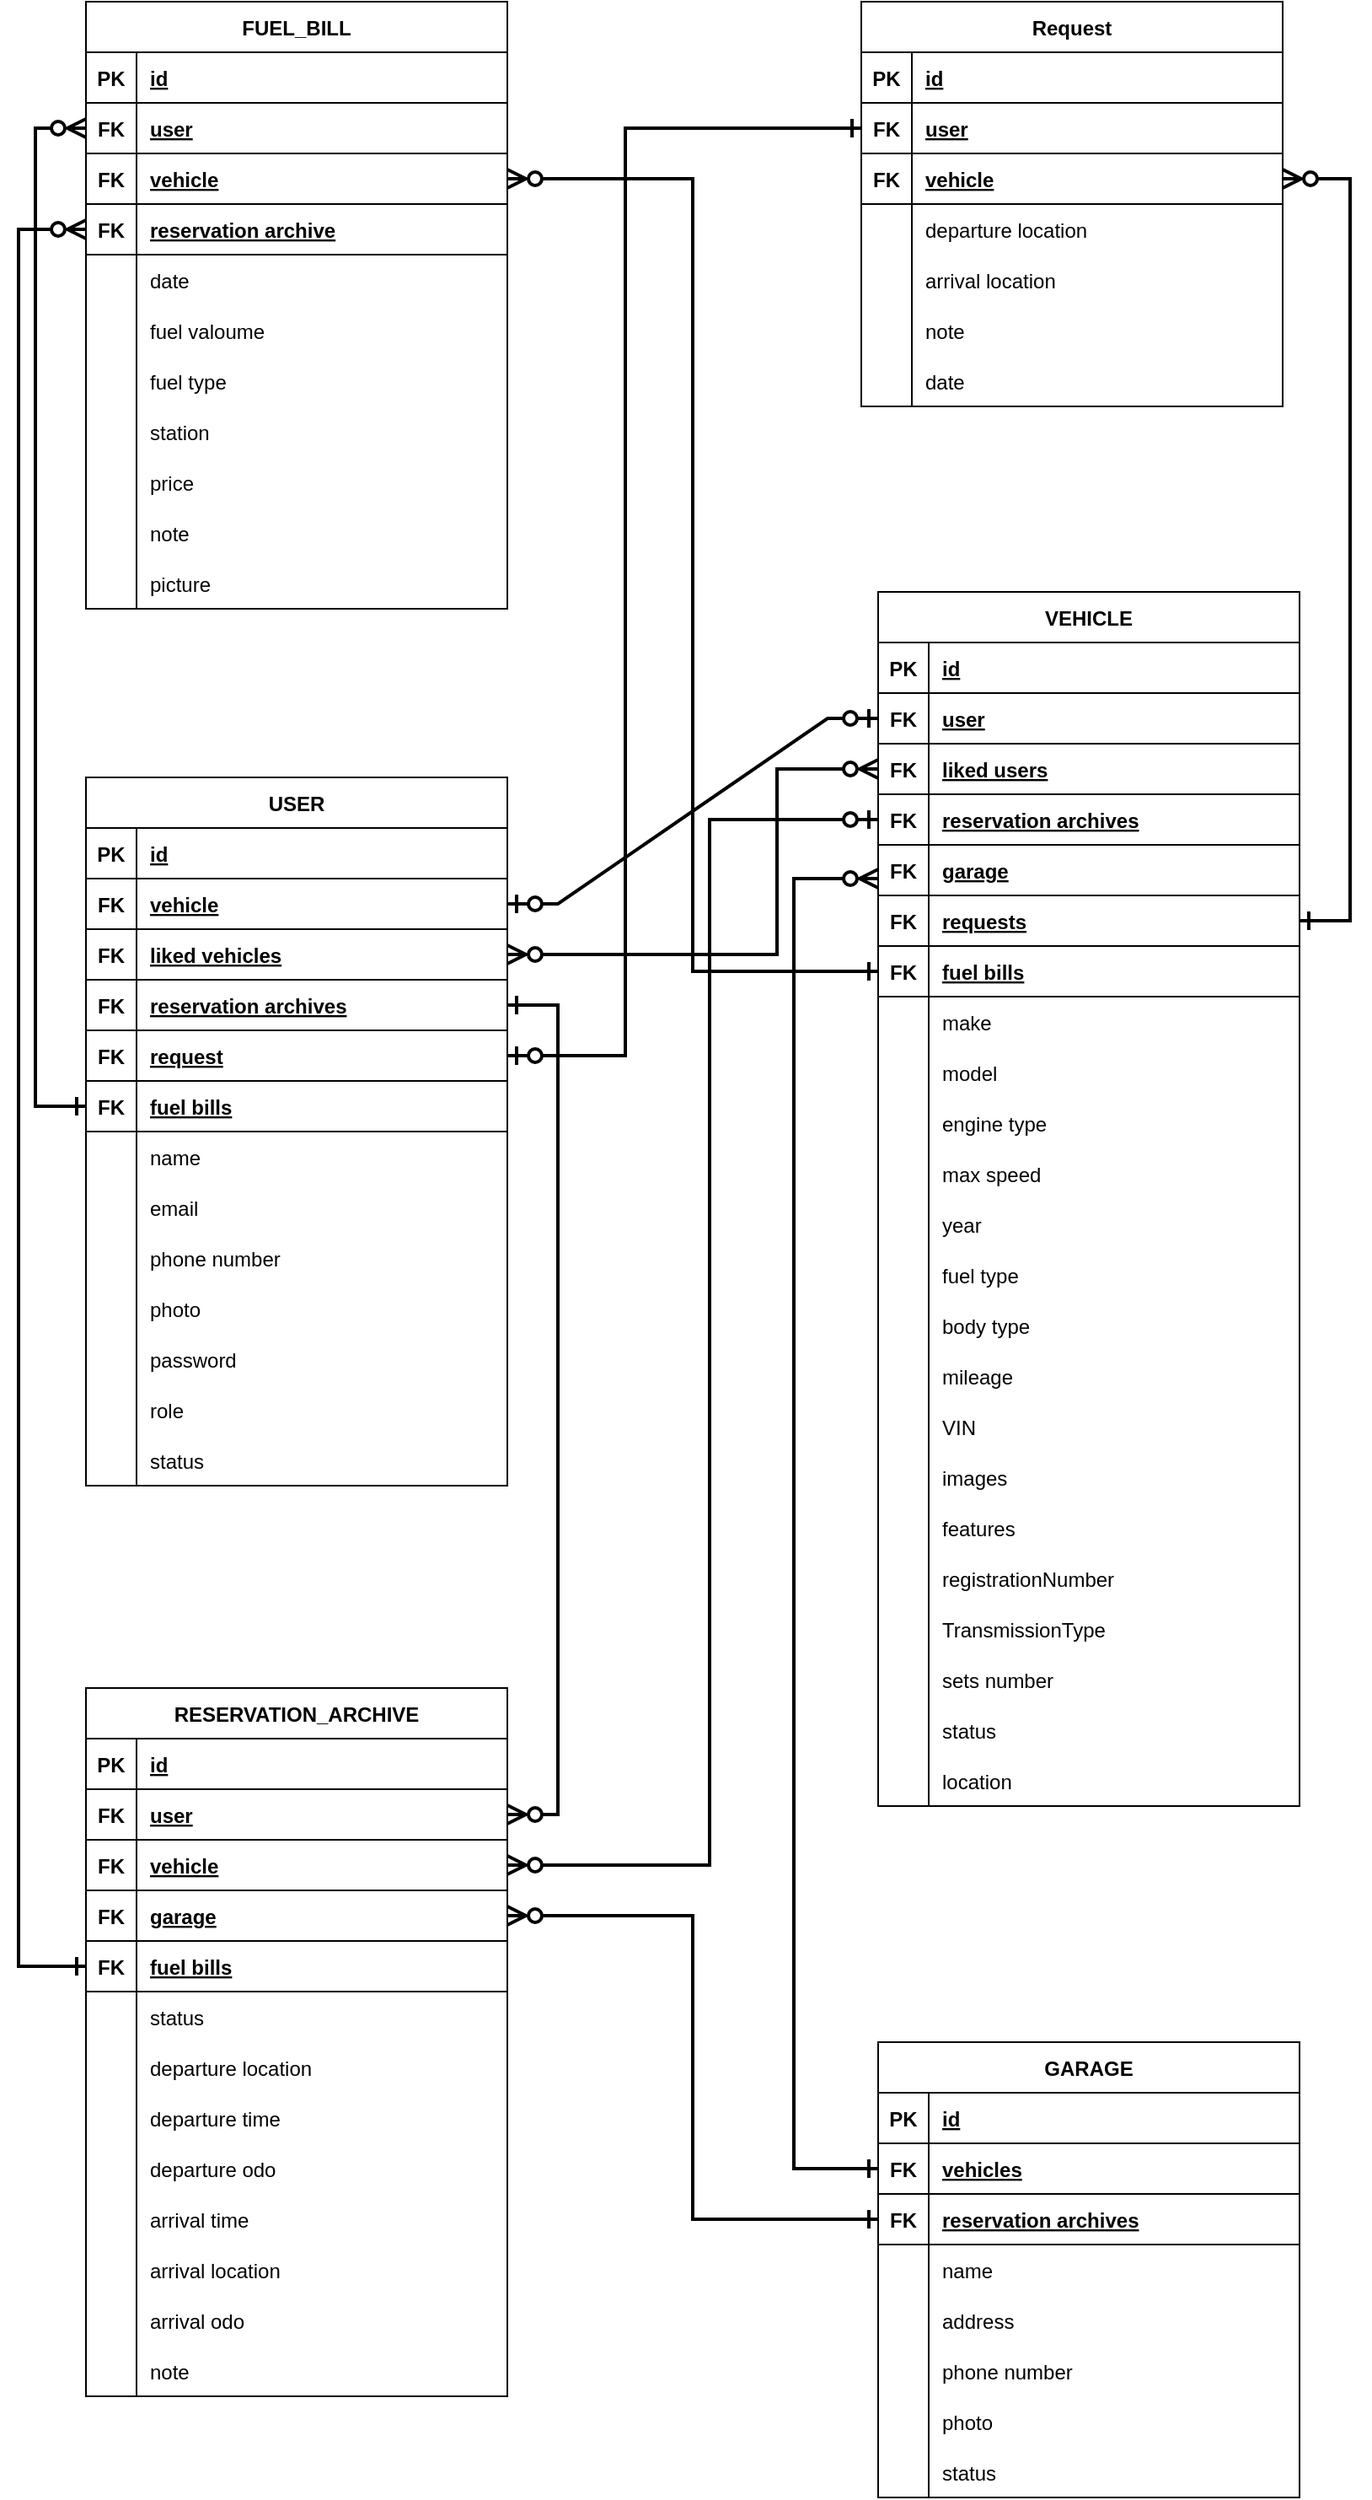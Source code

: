 <mxfile version="21.2.8" type="device">
  <diagram id="R2lEEEUBdFMjLlhIrx00" name="Page-1">
    <mxGraphModel dx="1886" dy="1706" grid="1" gridSize="10" guides="1" tooltips="1" connect="1" arrows="1" fold="1" page="1" pageScale="1" pageWidth="850" pageHeight="1100" math="0" shadow="0" extFonts="Permanent Marker^https://fonts.googleapis.com/css?family=Permanent+Marker">
      <root>
        <mxCell id="0" />
        <mxCell id="1" parent="0" />
        <mxCell id="RWvzaPGjzUlxoIGnubQ2-117" style="edgeStyle=orthogonalEdgeStyle;rounded=0;orthogonalLoop=1;jettySize=auto;html=1;endArrow=ERone;endFill=0;startArrow=ERzeroToMany;startFill=0;strokeWidth=2;endSize=8;startSize=8;entryX=0;entryY=0.5;entryDx=0;entryDy=0;" parent="1" target="CAJS3b0nBvMB2eozjX9K-13" edge="1">
          <mxGeometry relative="1" as="geometry">
            <mxPoint x="520" y="80" as="sourcePoint" />
            <mxPoint x="500" y="845" as="targetPoint" />
            <Array as="points">
              <mxPoint x="470" y="80" />
              <mxPoint x="470" y="845" />
            </Array>
          </mxGeometry>
        </mxCell>
        <mxCell id="C-vyLk0tnHw3VtMMgP7b-2" value="VEHICLE" style="shape=table;startSize=30;container=1;collapsible=1;childLayout=tableLayout;fixedRows=1;rowLines=0;fontStyle=1;align=center;resizeLast=1;" parent="1" vertex="1">
          <mxGeometry x="520" y="-90" width="250" height="720" as="geometry" />
        </mxCell>
        <mxCell id="C-vyLk0tnHw3VtMMgP7b-3" value="" style="shape=partialRectangle;collapsible=0;dropTarget=0;pointerEvents=0;fillColor=none;points=[[0,0.5],[1,0.5]];portConstraint=eastwest;top=0;left=0;right=0;bottom=1;" parent="C-vyLk0tnHw3VtMMgP7b-2" vertex="1">
          <mxGeometry y="30" width="250" height="30" as="geometry" />
        </mxCell>
        <mxCell id="C-vyLk0tnHw3VtMMgP7b-4" value="PK" style="shape=partialRectangle;overflow=hidden;connectable=0;fillColor=none;top=0;left=0;bottom=0;right=0;fontStyle=1;" parent="C-vyLk0tnHw3VtMMgP7b-3" vertex="1">
          <mxGeometry width="30" height="30" as="geometry">
            <mxRectangle width="30" height="30" as="alternateBounds" />
          </mxGeometry>
        </mxCell>
        <mxCell id="C-vyLk0tnHw3VtMMgP7b-5" value="id" style="shape=partialRectangle;overflow=hidden;connectable=0;fillColor=none;top=0;left=0;bottom=0;right=0;align=left;spacingLeft=6;fontStyle=5;" parent="C-vyLk0tnHw3VtMMgP7b-3" vertex="1">
          <mxGeometry x="30" width="220" height="30" as="geometry">
            <mxRectangle width="220" height="30" as="alternateBounds" />
          </mxGeometry>
        </mxCell>
        <mxCell id="QDyJL5cpQLNf_sq5FZTa-28" value="" style="shape=partialRectangle;collapsible=0;dropTarget=0;pointerEvents=0;fillColor=none;points=[[0,0.5],[1,0.5]];portConstraint=eastwest;top=0;left=0;right=0;bottom=1;" parent="C-vyLk0tnHw3VtMMgP7b-2" vertex="1">
          <mxGeometry y="60" width="250" height="30" as="geometry" />
        </mxCell>
        <mxCell id="QDyJL5cpQLNf_sq5FZTa-29" value="FK" style="shape=partialRectangle;overflow=hidden;connectable=0;fillColor=none;top=0;left=0;bottom=0;right=0;fontStyle=1;" parent="QDyJL5cpQLNf_sq5FZTa-28" vertex="1">
          <mxGeometry width="30" height="30" as="geometry">
            <mxRectangle width="30" height="30" as="alternateBounds" />
          </mxGeometry>
        </mxCell>
        <mxCell id="QDyJL5cpQLNf_sq5FZTa-30" value="user" style="shape=partialRectangle;overflow=hidden;connectable=0;fillColor=none;top=0;left=0;bottom=0;right=0;align=left;spacingLeft=6;fontStyle=5;" parent="QDyJL5cpQLNf_sq5FZTa-28" vertex="1">
          <mxGeometry x="30" width="220" height="30" as="geometry">
            <mxRectangle width="220" height="30" as="alternateBounds" />
          </mxGeometry>
        </mxCell>
        <mxCell id="a8I5_8BORVmf_n-sFq2U-108" value="" style="shape=partialRectangle;collapsible=0;dropTarget=0;pointerEvents=0;fillColor=none;points=[[0,0.5],[1,0.5]];portConstraint=eastwest;top=0;left=0;right=0;bottom=1;" parent="C-vyLk0tnHw3VtMMgP7b-2" vertex="1">
          <mxGeometry y="90" width="250" height="30" as="geometry" />
        </mxCell>
        <mxCell id="a8I5_8BORVmf_n-sFq2U-109" value="FK" style="shape=partialRectangle;overflow=hidden;connectable=0;fillColor=none;top=0;left=0;bottom=0;right=0;fontStyle=1;" parent="a8I5_8BORVmf_n-sFq2U-108" vertex="1">
          <mxGeometry width="30" height="30" as="geometry">
            <mxRectangle width="30" height="30" as="alternateBounds" />
          </mxGeometry>
        </mxCell>
        <mxCell id="a8I5_8BORVmf_n-sFq2U-110" value="liked users" style="shape=partialRectangle;overflow=hidden;connectable=0;fillColor=none;top=0;left=0;bottom=0;right=0;align=left;spacingLeft=6;fontStyle=5;" parent="a8I5_8BORVmf_n-sFq2U-108" vertex="1">
          <mxGeometry x="30" width="220" height="30" as="geometry">
            <mxRectangle width="220" height="30" as="alternateBounds" />
          </mxGeometry>
        </mxCell>
        <mxCell id="CAJS3b0nBvMB2eozjX9K-7" value="" style="shape=partialRectangle;collapsible=0;dropTarget=0;pointerEvents=0;fillColor=none;points=[[0,0.5],[1,0.5]];portConstraint=eastwest;top=0;left=0;right=0;bottom=1;" parent="C-vyLk0tnHw3VtMMgP7b-2" vertex="1">
          <mxGeometry y="120" width="250" height="30" as="geometry" />
        </mxCell>
        <mxCell id="CAJS3b0nBvMB2eozjX9K-8" value="FK" style="shape=partialRectangle;overflow=hidden;connectable=0;fillColor=none;top=0;left=0;bottom=0;right=0;fontStyle=1;" parent="CAJS3b0nBvMB2eozjX9K-7" vertex="1">
          <mxGeometry width="30" height="30" as="geometry">
            <mxRectangle width="30" height="30" as="alternateBounds" />
          </mxGeometry>
        </mxCell>
        <mxCell id="CAJS3b0nBvMB2eozjX9K-9" value="reservation archives" style="shape=partialRectangle;overflow=hidden;connectable=0;fillColor=none;top=0;left=0;bottom=0;right=0;align=left;spacingLeft=6;fontStyle=5;" parent="CAJS3b0nBvMB2eozjX9K-7" vertex="1">
          <mxGeometry x="30" width="220" height="30" as="geometry">
            <mxRectangle width="220" height="30" as="alternateBounds" />
          </mxGeometry>
        </mxCell>
        <mxCell id="H9On6ckVy57Xr3YdAaTS-35" value="" style="shape=partialRectangle;collapsible=0;dropTarget=0;pointerEvents=0;fillColor=none;points=[[0,0.5],[1,0.5]];portConstraint=eastwest;top=0;left=0;right=0;bottom=1;" parent="C-vyLk0tnHw3VtMMgP7b-2" vertex="1">
          <mxGeometry y="150" width="250" height="30" as="geometry" />
        </mxCell>
        <mxCell id="H9On6ckVy57Xr3YdAaTS-36" value="FK" style="shape=partialRectangle;overflow=hidden;connectable=0;fillColor=none;top=0;left=0;bottom=0;right=0;fontStyle=1;" parent="H9On6ckVy57Xr3YdAaTS-35" vertex="1">
          <mxGeometry width="30" height="30" as="geometry">
            <mxRectangle width="30" height="30" as="alternateBounds" />
          </mxGeometry>
        </mxCell>
        <mxCell id="H9On6ckVy57Xr3YdAaTS-37" value="garage" style="shape=partialRectangle;overflow=hidden;connectable=0;fillColor=none;top=0;left=0;bottom=0;right=0;align=left;spacingLeft=6;fontStyle=5;" parent="H9On6ckVy57Xr3YdAaTS-35" vertex="1">
          <mxGeometry x="30" width="220" height="30" as="geometry">
            <mxRectangle width="220" height="30" as="alternateBounds" />
          </mxGeometry>
        </mxCell>
        <mxCell id="a8I5_8BORVmf_n-sFq2U-102" value="" style="shape=partialRectangle;collapsible=0;dropTarget=0;pointerEvents=0;fillColor=none;points=[[0,0.5],[1,0.5]];portConstraint=eastwest;top=0;left=0;right=0;bottom=1;" parent="C-vyLk0tnHw3VtMMgP7b-2" vertex="1">
          <mxGeometry y="180" width="250" height="30" as="geometry" />
        </mxCell>
        <mxCell id="a8I5_8BORVmf_n-sFq2U-103" value="FK" style="shape=partialRectangle;overflow=hidden;connectable=0;fillColor=none;top=0;left=0;bottom=0;right=0;fontStyle=1;" parent="a8I5_8BORVmf_n-sFq2U-102" vertex="1">
          <mxGeometry width="30" height="30" as="geometry">
            <mxRectangle width="30" height="30" as="alternateBounds" />
          </mxGeometry>
        </mxCell>
        <mxCell id="a8I5_8BORVmf_n-sFq2U-104" value="requests" style="shape=partialRectangle;overflow=hidden;connectable=0;fillColor=none;top=0;left=0;bottom=0;right=0;align=left;spacingLeft=6;fontStyle=5;" parent="a8I5_8BORVmf_n-sFq2U-102" vertex="1">
          <mxGeometry x="30" width="220" height="30" as="geometry">
            <mxRectangle width="220" height="30" as="alternateBounds" />
          </mxGeometry>
        </mxCell>
        <mxCell id="a8I5_8BORVmf_n-sFq2U-105" value="" style="shape=partialRectangle;collapsible=0;dropTarget=0;pointerEvents=0;fillColor=none;points=[[0,0.5],[1,0.5]];portConstraint=eastwest;top=0;left=0;right=0;bottom=1;" parent="C-vyLk0tnHw3VtMMgP7b-2" vertex="1">
          <mxGeometry y="210" width="250" height="30" as="geometry" />
        </mxCell>
        <mxCell id="a8I5_8BORVmf_n-sFq2U-106" value="FK" style="shape=partialRectangle;overflow=hidden;connectable=0;fillColor=none;top=0;left=0;bottom=0;right=0;fontStyle=1;" parent="a8I5_8BORVmf_n-sFq2U-105" vertex="1">
          <mxGeometry width="30" height="30" as="geometry">
            <mxRectangle width="30" height="30" as="alternateBounds" />
          </mxGeometry>
        </mxCell>
        <mxCell id="a8I5_8BORVmf_n-sFq2U-107" value="fuel bills" style="shape=partialRectangle;overflow=hidden;connectable=0;fillColor=none;top=0;left=0;bottom=0;right=0;align=left;spacingLeft=6;fontStyle=5;" parent="a8I5_8BORVmf_n-sFq2U-105" vertex="1">
          <mxGeometry x="30" width="220" height="30" as="geometry">
            <mxRectangle width="220" height="30" as="alternateBounds" />
          </mxGeometry>
        </mxCell>
        <mxCell id="C-vyLk0tnHw3VtMMgP7b-6" value="" style="shape=partialRectangle;collapsible=0;dropTarget=0;pointerEvents=0;fillColor=none;points=[[0,0.5],[1,0.5]];portConstraint=eastwest;top=0;left=0;right=0;bottom=0;" parent="C-vyLk0tnHw3VtMMgP7b-2" vertex="1">
          <mxGeometry y="240" width="250" height="30" as="geometry" />
        </mxCell>
        <mxCell id="C-vyLk0tnHw3VtMMgP7b-7" value="" style="shape=partialRectangle;overflow=hidden;connectable=0;fillColor=none;top=0;left=0;bottom=0;right=0;" parent="C-vyLk0tnHw3VtMMgP7b-6" vertex="1">
          <mxGeometry width="30" height="30" as="geometry">
            <mxRectangle width="30" height="30" as="alternateBounds" />
          </mxGeometry>
        </mxCell>
        <mxCell id="C-vyLk0tnHw3VtMMgP7b-8" value="make" style="shape=partialRectangle;overflow=hidden;connectable=0;fillColor=none;top=0;left=0;bottom=0;right=0;align=left;spacingLeft=6;" parent="C-vyLk0tnHw3VtMMgP7b-6" vertex="1">
          <mxGeometry x="30" width="220" height="30" as="geometry">
            <mxRectangle width="220" height="30" as="alternateBounds" />
          </mxGeometry>
        </mxCell>
        <mxCell id="C-vyLk0tnHw3VtMMgP7b-9" value="" style="shape=partialRectangle;collapsible=0;dropTarget=0;pointerEvents=0;fillColor=none;points=[[0,0.5],[1,0.5]];portConstraint=eastwest;top=0;left=0;right=0;bottom=0;" parent="C-vyLk0tnHw3VtMMgP7b-2" vertex="1">
          <mxGeometry y="270" width="250" height="30" as="geometry" />
        </mxCell>
        <mxCell id="C-vyLk0tnHw3VtMMgP7b-10" value="" style="shape=partialRectangle;overflow=hidden;connectable=0;fillColor=none;top=0;left=0;bottom=0;right=0;" parent="C-vyLk0tnHw3VtMMgP7b-9" vertex="1">
          <mxGeometry width="30" height="30" as="geometry">
            <mxRectangle width="30" height="30" as="alternateBounds" />
          </mxGeometry>
        </mxCell>
        <mxCell id="C-vyLk0tnHw3VtMMgP7b-11" value="model" style="shape=partialRectangle;overflow=hidden;connectable=0;fillColor=none;top=0;left=0;bottom=0;right=0;align=left;spacingLeft=6;" parent="C-vyLk0tnHw3VtMMgP7b-9" vertex="1">
          <mxGeometry x="30" width="220" height="30" as="geometry">
            <mxRectangle width="220" height="30" as="alternateBounds" />
          </mxGeometry>
        </mxCell>
        <mxCell id="RWvzaPGjzUlxoIGnubQ2-67" value="" style="shape=partialRectangle;collapsible=0;dropTarget=0;pointerEvents=0;fillColor=none;points=[[0,0.5],[1,0.5]];portConstraint=eastwest;top=0;left=0;right=0;bottom=0;" parent="C-vyLk0tnHw3VtMMgP7b-2" vertex="1">
          <mxGeometry y="300" width="250" height="30" as="geometry" />
        </mxCell>
        <mxCell id="RWvzaPGjzUlxoIGnubQ2-68" value="" style="shape=partialRectangle;overflow=hidden;connectable=0;fillColor=none;top=0;left=0;bottom=0;right=0;" parent="RWvzaPGjzUlxoIGnubQ2-67" vertex="1">
          <mxGeometry width="30" height="30" as="geometry">
            <mxRectangle width="30" height="30" as="alternateBounds" />
          </mxGeometry>
        </mxCell>
        <mxCell id="RWvzaPGjzUlxoIGnubQ2-69" value="engine type" style="shape=partialRectangle;overflow=hidden;connectable=0;fillColor=none;top=0;left=0;bottom=0;right=0;align=left;spacingLeft=6;" parent="RWvzaPGjzUlxoIGnubQ2-67" vertex="1">
          <mxGeometry x="30" width="220" height="30" as="geometry">
            <mxRectangle width="220" height="30" as="alternateBounds" />
          </mxGeometry>
        </mxCell>
        <mxCell id="a8I5_8BORVmf_n-sFq2U-90" value="" style="shape=partialRectangle;collapsible=0;dropTarget=0;pointerEvents=0;fillColor=none;points=[[0,0.5],[1,0.5]];portConstraint=eastwest;top=0;left=0;right=0;bottom=0;" parent="C-vyLk0tnHw3VtMMgP7b-2" vertex="1">
          <mxGeometry y="330" width="250" height="30" as="geometry" />
        </mxCell>
        <mxCell id="a8I5_8BORVmf_n-sFq2U-91" value="" style="shape=partialRectangle;overflow=hidden;connectable=0;fillColor=none;top=0;left=0;bottom=0;right=0;" parent="a8I5_8BORVmf_n-sFq2U-90" vertex="1">
          <mxGeometry width="30" height="30" as="geometry">
            <mxRectangle width="30" height="30" as="alternateBounds" />
          </mxGeometry>
        </mxCell>
        <mxCell id="a8I5_8BORVmf_n-sFq2U-92" value="max speed" style="shape=partialRectangle;overflow=hidden;connectable=0;fillColor=none;top=0;left=0;bottom=0;right=0;align=left;spacingLeft=6;" parent="a8I5_8BORVmf_n-sFq2U-90" vertex="1">
          <mxGeometry x="30" width="220" height="30" as="geometry">
            <mxRectangle width="220" height="30" as="alternateBounds" />
          </mxGeometry>
        </mxCell>
        <mxCell id="RWvzaPGjzUlxoIGnubQ2-61" value="" style="shape=partialRectangle;collapsible=0;dropTarget=0;pointerEvents=0;fillColor=none;points=[[0,0.5],[1,0.5]];portConstraint=eastwest;top=0;left=0;right=0;bottom=0;" parent="C-vyLk0tnHw3VtMMgP7b-2" vertex="1">
          <mxGeometry y="360" width="250" height="30" as="geometry" />
        </mxCell>
        <mxCell id="RWvzaPGjzUlxoIGnubQ2-62" value="" style="shape=partialRectangle;overflow=hidden;connectable=0;fillColor=none;top=0;left=0;bottom=0;right=0;" parent="RWvzaPGjzUlxoIGnubQ2-61" vertex="1">
          <mxGeometry width="30" height="30" as="geometry">
            <mxRectangle width="30" height="30" as="alternateBounds" />
          </mxGeometry>
        </mxCell>
        <mxCell id="RWvzaPGjzUlxoIGnubQ2-63" value="year" style="shape=partialRectangle;overflow=hidden;connectable=0;fillColor=none;top=0;left=0;bottom=0;right=0;align=left;spacingLeft=6;" parent="RWvzaPGjzUlxoIGnubQ2-61" vertex="1">
          <mxGeometry x="30" width="220" height="30" as="geometry">
            <mxRectangle width="220" height="30" as="alternateBounds" />
          </mxGeometry>
        </mxCell>
        <mxCell id="a8I5_8BORVmf_n-sFq2U-93" value="" style="shape=partialRectangle;collapsible=0;dropTarget=0;pointerEvents=0;fillColor=none;points=[[0,0.5],[1,0.5]];portConstraint=eastwest;top=0;left=0;right=0;bottom=0;" parent="C-vyLk0tnHw3VtMMgP7b-2" vertex="1">
          <mxGeometry y="390" width="250" height="30" as="geometry" />
        </mxCell>
        <mxCell id="a8I5_8BORVmf_n-sFq2U-94" value="" style="shape=partialRectangle;overflow=hidden;connectable=0;fillColor=none;top=0;left=0;bottom=0;right=0;" parent="a8I5_8BORVmf_n-sFq2U-93" vertex="1">
          <mxGeometry width="30" height="30" as="geometry">
            <mxRectangle width="30" height="30" as="alternateBounds" />
          </mxGeometry>
        </mxCell>
        <mxCell id="a8I5_8BORVmf_n-sFq2U-95" value="fuel type" style="shape=partialRectangle;overflow=hidden;connectable=0;fillColor=none;top=0;left=0;bottom=0;right=0;align=left;spacingLeft=6;" parent="a8I5_8BORVmf_n-sFq2U-93" vertex="1">
          <mxGeometry x="30" width="220" height="30" as="geometry">
            <mxRectangle width="220" height="30" as="alternateBounds" />
          </mxGeometry>
        </mxCell>
        <mxCell id="RWvzaPGjzUlxoIGnubQ2-64" value="" style="shape=partialRectangle;collapsible=0;dropTarget=0;pointerEvents=0;fillColor=none;points=[[0,0.5],[1,0.5]];portConstraint=eastwest;top=0;left=0;right=0;bottom=0;" parent="C-vyLk0tnHw3VtMMgP7b-2" vertex="1">
          <mxGeometry y="420" width="250" height="30" as="geometry" />
        </mxCell>
        <mxCell id="RWvzaPGjzUlxoIGnubQ2-65" value="" style="shape=partialRectangle;overflow=hidden;connectable=0;fillColor=none;top=0;left=0;bottom=0;right=0;" parent="RWvzaPGjzUlxoIGnubQ2-64" vertex="1">
          <mxGeometry width="30" height="30" as="geometry">
            <mxRectangle width="30" height="30" as="alternateBounds" />
          </mxGeometry>
        </mxCell>
        <mxCell id="RWvzaPGjzUlxoIGnubQ2-66" value="body type" style="shape=partialRectangle;overflow=hidden;connectable=0;fillColor=none;top=0;left=0;bottom=0;right=0;align=left;spacingLeft=6;" parent="RWvzaPGjzUlxoIGnubQ2-64" vertex="1">
          <mxGeometry x="30" width="220" height="30" as="geometry">
            <mxRectangle width="220" height="30" as="alternateBounds" />
          </mxGeometry>
        </mxCell>
        <mxCell id="RWvzaPGjzUlxoIGnubQ2-73" value="" style="shape=partialRectangle;collapsible=0;dropTarget=0;pointerEvents=0;fillColor=none;points=[[0,0.5],[1,0.5]];portConstraint=eastwest;top=0;left=0;right=0;bottom=0;" parent="C-vyLk0tnHw3VtMMgP7b-2" vertex="1">
          <mxGeometry y="450" width="250" height="30" as="geometry" />
        </mxCell>
        <mxCell id="RWvzaPGjzUlxoIGnubQ2-74" value="" style="shape=partialRectangle;overflow=hidden;connectable=0;fillColor=none;top=0;left=0;bottom=0;right=0;" parent="RWvzaPGjzUlxoIGnubQ2-73" vertex="1">
          <mxGeometry width="30" height="30" as="geometry">
            <mxRectangle width="30" height="30" as="alternateBounds" />
          </mxGeometry>
        </mxCell>
        <mxCell id="RWvzaPGjzUlxoIGnubQ2-75" value="mileage" style="shape=partialRectangle;overflow=hidden;connectable=0;fillColor=none;top=0;left=0;bottom=0;right=0;align=left;spacingLeft=6;" parent="RWvzaPGjzUlxoIGnubQ2-73" vertex="1">
          <mxGeometry x="30" width="220" height="30" as="geometry">
            <mxRectangle width="220" height="30" as="alternateBounds" />
          </mxGeometry>
        </mxCell>
        <mxCell id="RWvzaPGjzUlxoIGnubQ2-76" value="" style="shape=partialRectangle;collapsible=0;dropTarget=0;pointerEvents=0;fillColor=none;points=[[0,0.5],[1,0.5]];portConstraint=eastwest;top=0;left=0;right=0;bottom=0;" parent="C-vyLk0tnHw3VtMMgP7b-2" vertex="1">
          <mxGeometry y="480" width="250" height="30" as="geometry" />
        </mxCell>
        <mxCell id="RWvzaPGjzUlxoIGnubQ2-77" value="" style="shape=partialRectangle;overflow=hidden;connectable=0;fillColor=none;top=0;left=0;bottom=0;right=0;" parent="RWvzaPGjzUlxoIGnubQ2-76" vertex="1">
          <mxGeometry width="30" height="30" as="geometry">
            <mxRectangle width="30" height="30" as="alternateBounds" />
          </mxGeometry>
        </mxCell>
        <mxCell id="RWvzaPGjzUlxoIGnubQ2-78" value="VIN" style="shape=partialRectangle;overflow=hidden;connectable=0;fillColor=none;top=0;left=0;bottom=0;right=0;align=left;spacingLeft=6;" parent="RWvzaPGjzUlxoIGnubQ2-76" vertex="1">
          <mxGeometry x="30" width="220" height="30" as="geometry">
            <mxRectangle width="220" height="30" as="alternateBounds" />
          </mxGeometry>
        </mxCell>
        <mxCell id="RWvzaPGjzUlxoIGnubQ2-85" value="" style="shape=partialRectangle;collapsible=0;dropTarget=0;pointerEvents=0;fillColor=none;points=[[0,0.5],[1,0.5]];portConstraint=eastwest;top=0;left=0;right=0;bottom=0;" parent="C-vyLk0tnHw3VtMMgP7b-2" vertex="1">
          <mxGeometry y="510" width="250" height="30" as="geometry" />
        </mxCell>
        <mxCell id="RWvzaPGjzUlxoIGnubQ2-86" value="" style="shape=partialRectangle;overflow=hidden;connectable=0;fillColor=none;top=0;left=0;bottom=0;right=0;" parent="RWvzaPGjzUlxoIGnubQ2-85" vertex="1">
          <mxGeometry width="30" height="30" as="geometry">
            <mxRectangle width="30" height="30" as="alternateBounds" />
          </mxGeometry>
        </mxCell>
        <mxCell id="RWvzaPGjzUlxoIGnubQ2-87" value="images" style="shape=partialRectangle;overflow=hidden;connectable=0;fillColor=none;top=0;left=0;bottom=0;right=0;align=left;spacingLeft=6;" parent="RWvzaPGjzUlxoIGnubQ2-85" vertex="1">
          <mxGeometry x="30" width="220" height="30" as="geometry">
            <mxRectangle width="220" height="30" as="alternateBounds" />
          </mxGeometry>
        </mxCell>
        <mxCell id="RWvzaPGjzUlxoIGnubQ2-88" value="" style="shape=partialRectangle;collapsible=0;dropTarget=0;pointerEvents=0;fillColor=none;points=[[0,0.5],[1,0.5]];portConstraint=eastwest;top=0;left=0;right=0;bottom=0;" parent="C-vyLk0tnHw3VtMMgP7b-2" vertex="1">
          <mxGeometry y="540" width="250" height="30" as="geometry" />
        </mxCell>
        <mxCell id="RWvzaPGjzUlxoIGnubQ2-89" value="" style="shape=partialRectangle;overflow=hidden;connectable=0;fillColor=none;top=0;left=0;bottom=0;right=0;" parent="RWvzaPGjzUlxoIGnubQ2-88" vertex="1">
          <mxGeometry width="30" height="30" as="geometry">
            <mxRectangle width="30" height="30" as="alternateBounds" />
          </mxGeometry>
        </mxCell>
        <mxCell id="RWvzaPGjzUlxoIGnubQ2-90" value="features" style="shape=partialRectangle;overflow=hidden;connectable=0;fillColor=none;top=0;left=0;bottom=0;right=0;align=left;spacingLeft=6;" parent="RWvzaPGjzUlxoIGnubQ2-88" vertex="1">
          <mxGeometry x="30" width="220" height="30" as="geometry">
            <mxRectangle width="220" height="30" as="alternateBounds" />
          </mxGeometry>
        </mxCell>
        <mxCell id="RWvzaPGjzUlxoIGnubQ2-79" value="" style="shape=partialRectangle;collapsible=0;dropTarget=0;pointerEvents=0;fillColor=none;points=[[0,0.5],[1,0.5]];portConstraint=eastwest;top=0;left=0;right=0;bottom=0;" parent="C-vyLk0tnHw3VtMMgP7b-2" vertex="1">
          <mxGeometry y="570" width="250" height="30" as="geometry" />
        </mxCell>
        <mxCell id="RWvzaPGjzUlxoIGnubQ2-80" value="" style="shape=partialRectangle;overflow=hidden;connectable=0;fillColor=none;top=0;left=0;bottom=0;right=0;" parent="RWvzaPGjzUlxoIGnubQ2-79" vertex="1">
          <mxGeometry width="30" height="30" as="geometry">
            <mxRectangle width="30" height="30" as="alternateBounds" />
          </mxGeometry>
        </mxCell>
        <mxCell id="RWvzaPGjzUlxoIGnubQ2-81" value="registrationNumber" style="shape=partialRectangle;overflow=hidden;connectable=0;fillColor=none;top=0;left=0;bottom=0;right=0;align=left;spacingLeft=6;" parent="RWvzaPGjzUlxoIGnubQ2-79" vertex="1">
          <mxGeometry x="30" width="220" height="30" as="geometry">
            <mxRectangle width="220" height="30" as="alternateBounds" />
          </mxGeometry>
        </mxCell>
        <mxCell id="RWvzaPGjzUlxoIGnubQ2-70" value="" style="shape=partialRectangle;collapsible=0;dropTarget=0;pointerEvents=0;fillColor=none;points=[[0,0.5],[1,0.5]];portConstraint=eastwest;top=0;left=0;right=0;bottom=0;" parent="C-vyLk0tnHw3VtMMgP7b-2" vertex="1">
          <mxGeometry y="600" width="250" height="30" as="geometry" />
        </mxCell>
        <mxCell id="RWvzaPGjzUlxoIGnubQ2-71" value="" style="shape=partialRectangle;overflow=hidden;connectable=0;fillColor=none;top=0;left=0;bottom=0;right=0;" parent="RWvzaPGjzUlxoIGnubQ2-70" vertex="1">
          <mxGeometry width="30" height="30" as="geometry">
            <mxRectangle width="30" height="30" as="alternateBounds" />
          </mxGeometry>
        </mxCell>
        <mxCell id="RWvzaPGjzUlxoIGnubQ2-72" value="TransmissionType" style="shape=partialRectangle;overflow=hidden;connectable=0;fillColor=none;top=0;left=0;bottom=0;right=0;align=left;spacingLeft=6;" parent="RWvzaPGjzUlxoIGnubQ2-70" vertex="1">
          <mxGeometry x="30" width="220" height="30" as="geometry">
            <mxRectangle width="220" height="30" as="alternateBounds" />
          </mxGeometry>
        </mxCell>
        <mxCell id="RWvzaPGjzUlxoIGnubQ2-82" value="" style="shape=partialRectangle;collapsible=0;dropTarget=0;pointerEvents=0;fillColor=none;points=[[0,0.5],[1,0.5]];portConstraint=eastwest;top=0;left=0;right=0;bottom=0;" parent="C-vyLk0tnHw3VtMMgP7b-2" vertex="1">
          <mxGeometry y="630" width="250" height="30" as="geometry" />
        </mxCell>
        <mxCell id="RWvzaPGjzUlxoIGnubQ2-83" value="" style="shape=partialRectangle;overflow=hidden;connectable=0;fillColor=none;top=0;left=0;bottom=0;right=0;" parent="RWvzaPGjzUlxoIGnubQ2-82" vertex="1">
          <mxGeometry width="30" height="30" as="geometry">
            <mxRectangle width="30" height="30" as="alternateBounds" />
          </mxGeometry>
        </mxCell>
        <mxCell id="RWvzaPGjzUlxoIGnubQ2-84" value="sets number" style="shape=partialRectangle;overflow=hidden;connectable=0;fillColor=none;top=0;left=0;bottom=0;right=0;align=left;spacingLeft=6;" parent="RWvzaPGjzUlxoIGnubQ2-82" vertex="1">
          <mxGeometry x="30" width="220" height="30" as="geometry">
            <mxRectangle width="220" height="30" as="alternateBounds" />
          </mxGeometry>
        </mxCell>
        <mxCell id="a8I5_8BORVmf_n-sFq2U-96" value="" style="shape=partialRectangle;collapsible=0;dropTarget=0;pointerEvents=0;fillColor=none;points=[[0,0.5],[1,0.5]];portConstraint=eastwest;top=0;left=0;right=0;bottom=0;" parent="C-vyLk0tnHw3VtMMgP7b-2" vertex="1">
          <mxGeometry y="660" width="250" height="30" as="geometry" />
        </mxCell>
        <mxCell id="a8I5_8BORVmf_n-sFq2U-97" value="" style="shape=partialRectangle;overflow=hidden;connectable=0;fillColor=none;top=0;left=0;bottom=0;right=0;" parent="a8I5_8BORVmf_n-sFq2U-96" vertex="1">
          <mxGeometry width="30" height="30" as="geometry">
            <mxRectangle width="30" height="30" as="alternateBounds" />
          </mxGeometry>
        </mxCell>
        <mxCell id="a8I5_8BORVmf_n-sFq2U-98" value="status" style="shape=partialRectangle;overflow=hidden;connectable=0;fillColor=none;top=0;left=0;bottom=0;right=0;align=left;spacingLeft=6;" parent="a8I5_8BORVmf_n-sFq2U-96" vertex="1">
          <mxGeometry x="30" width="220" height="30" as="geometry">
            <mxRectangle width="220" height="30" as="alternateBounds" />
          </mxGeometry>
        </mxCell>
        <mxCell id="a8I5_8BORVmf_n-sFq2U-99" value="" style="shape=partialRectangle;collapsible=0;dropTarget=0;pointerEvents=0;fillColor=none;points=[[0,0.5],[1,0.5]];portConstraint=eastwest;top=0;left=0;right=0;bottom=0;" parent="C-vyLk0tnHw3VtMMgP7b-2" vertex="1">
          <mxGeometry y="690" width="250" height="30" as="geometry" />
        </mxCell>
        <mxCell id="a8I5_8BORVmf_n-sFq2U-100" value="" style="shape=partialRectangle;overflow=hidden;connectable=0;fillColor=none;top=0;left=0;bottom=0;right=0;" parent="a8I5_8BORVmf_n-sFq2U-99" vertex="1">
          <mxGeometry width="30" height="30" as="geometry">
            <mxRectangle width="30" height="30" as="alternateBounds" />
          </mxGeometry>
        </mxCell>
        <mxCell id="a8I5_8BORVmf_n-sFq2U-101" value="location" style="shape=partialRectangle;overflow=hidden;connectable=0;fillColor=none;top=0;left=0;bottom=0;right=0;align=left;spacingLeft=6;" parent="a8I5_8BORVmf_n-sFq2U-99" vertex="1">
          <mxGeometry x="30" width="220" height="30" as="geometry">
            <mxRectangle width="220" height="30" as="alternateBounds" />
          </mxGeometry>
        </mxCell>
        <mxCell id="a8I5_8BORVmf_n-sFq2U-88" style="edgeStyle=orthogonalEdgeStyle;rounded=0;orthogonalLoop=1;jettySize=auto;html=1;endSize=8;startSize=8;endArrow=ERone;endFill=0;startArrow=ERzeroToOne;startFill=0;strokeWidth=2;exitX=1;exitY=0.5;exitDx=0;exitDy=0;entryX=0;entryY=0.5;entryDx=0;entryDy=0;" parent="1" source="a8I5_8BORVmf_n-sFq2U-82" target="a8I5_8BORVmf_n-sFq2U-5" edge="1">
          <mxGeometry relative="1" as="geometry">
            <mxPoint x="370" y="170" as="sourcePoint" />
            <mxPoint x="470" y="-370" as="targetPoint" />
            <Array as="points">
              <mxPoint x="370" y="185" />
              <mxPoint x="370" y="-365" />
            </Array>
          </mxGeometry>
        </mxCell>
        <mxCell id="C-vyLk0tnHw3VtMMgP7b-23" value="USER" style="shape=table;startSize=30;container=1;collapsible=1;childLayout=tableLayout;fixedRows=1;rowLines=0;fontStyle=1;align=center;resizeLast=1;" parent="1" vertex="1">
          <mxGeometry x="50" y="20" width="250" height="420" as="geometry" />
        </mxCell>
        <mxCell id="C-vyLk0tnHw3VtMMgP7b-24" value="" style="shape=partialRectangle;collapsible=0;dropTarget=0;pointerEvents=0;fillColor=none;points=[[0,0.5],[1,0.5]];portConstraint=eastwest;top=0;left=0;right=0;bottom=1;" parent="C-vyLk0tnHw3VtMMgP7b-23" vertex="1">
          <mxGeometry y="30" width="250" height="30" as="geometry" />
        </mxCell>
        <mxCell id="C-vyLk0tnHw3VtMMgP7b-25" value="PK" style="shape=partialRectangle;overflow=hidden;connectable=0;fillColor=none;top=0;left=0;bottom=0;right=0;fontStyle=1;" parent="C-vyLk0tnHw3VtMMgP7b-24" vertex="1">
          <mxGeometry width="30" height="30" as="geometry">
            <mxRectangle width="30" height="30" as="alternateBounds" />
          </mxGeometry>
        </mxCell>
        <mxCell id="C-vyLk0tnHw3VtMMgP7b-26" value="id" style="shape=partialRectangle;overflow=hidden;connectable=0;fillColor=none;top=0;left=0;bottom=0;right=0;align=left;spacingLeft=6;fontStyle=5;" parent="C-vyLk0tnHw3VtMMgP7b-24" vertex="1">
          <mxGeometry x="30" width="220" height="30" as="geometry">
            <mxRectangle width="220" height="30" as="alternateBounds" />
          </mxGeometry>
        </mxCell>
        <mxCell id="QDyJL5cpQLNf_sq5FZTa-56" value="" style="shape=partialRectangle;collapsible=0;dropTarget=0;pointerEvents=0;fillColor=none;points=[[0,0.5],[1,0.5]];portConstraint=eastwest;top=0;left=0;right=0;bottom=1;" parent="C-vyLk0tnHw3VtMMgP7b-23" vertex="1">
          <mxGeometry y="60" width="250" height="30" as="geometry" />
        </mxCell>
        <mxCell id="QDyJL5cpQLNf_sq5FZTa-57" value="FK" style="shape=partialRectangle;overflow=hidden;connectable=0;fillColor=none;top=0;left=0;bottom=0;right=0;fontStyle=1;" parent="QDyJL5cpQLNf_sq5FZTa-56" vertex="1">
          <mxGeometry width="30" height="30" as="geometry">
            <mxRectangle width="30" height="30" as="alternateBounds" />
          </mxGeometry>
        </mxCell>
        <mxCell id="QDyJL5cpQLNf_sq5FZTa-58" value="vehicle" style="shape=partialRectangle;overflow=hidden;connectable=0;fillColor=none;top=0;left=0;bottom=0;right=0;align=left;spacingLeft=6;fontStyle=5;" parent="QDyJL5cpQLNf_sq5FZTa-56" vertex="1">
          <mxGeometry x="30" width="220" height="30" as="geometry">
            <mxRectangle width="220" height="30" as="alternateBounds" />
          </mxGeometry>
        </mxCell>
        <mxCell id="H9On6ckVy57Xr3YdAaTS-32" value="" style="shape=partialRectangle;collapsible=0;dropTarget=0;pointerEvents=0;fillColor=none;points=[[0,0.5],[1,0.5]];portConstraint=eastwest;top=0;left=0;right=0;bottom=1;" parent="C-vyLk0tnHw3VtMMgP7b-23" vertex="1">
          <mxGeometry y="90" width="250" height="30" as="geometry" />
        </mxCell>
        <mxCell id="H9On6ckVy57Xr3YdAaTS-33" value="FK" style="shape=partialRectangle;overflow=hidden;connectable=0;fillColor=none;top=0;left=0;bottom=0;right=0;fontStyle=1;" parent="H9On6ckVy57Xr3YdAaTS-32" vertex="1">
          <mxGeometry width="30" height="30" as="geometry">
            <mxRectangle width="30" height="30" as="alternateBounds" />
          </mxGeometry>
        </mxCell>
        <mxCell id="H9On6ckVy57Xr3YdAaTS-34" value="liked vehicles" style="shape=partialRectangle;overflow=hidden;connectable=0;fillColor=none;top=0;left=0;bottom=0;right=0;align=left;spacingLeft=6;fontStyle=5;" parent="H9On6ckVy57Xr3YdAaTS-32" vertex="1">
          <mxGeometry x="30" width="220" height="30" as="geometry">
            <mxRectangle width="220" height="30" as="alternateBounds" />
          </mxGeometry>
        </mxCell>
        <mxCell id="a8I5_8BORVmf_n-sFq2U-45" value="" style="shape=partialRectangle;collapsible=0;dropTarget=0;pointerEvents=0;fillColor=none;points=[[0,0.5],[1,0.5]];portConstraint=eastwest;top=0;left=0;right=0;bottom=1;" parent="C-vyLk0tnHw3VtMMgP7b-23" vertex="1">
          <mxGeometry y="120" width="250" height="30" as="geometry" />
        </mxCell>
        <mxCell id="a8I5_8BORVmf_n-sFq2U-46" value="FK" style="shape=partialRectangle;overflow=hidden;connectable=0;fillColor=none;top=0;left=0;bottom=0;right=0;fontStyle=1;" parent="a8I5_8BORVmf_n-sFq2U-45" vertex="1">
          <mxGeometry width="30" height="30" as="geometry">
            <mxRectangle width="30" height="30" as="alternateBounds" />
          </mxGeometry>
        </mxCell>
        <mxCell id="a8I5_8BORVmf_n-sFq2U-47" value="reservation archives" style="shape=partialRectangle;overflow=hidden;connectable=0;fillColor=none;top=0;left=0;bottom=0;right=0;align=left;spacingLeft=6;fontStyle=5;" parent="a8I5_8BORVmf_n-sFq2U-45" vertex="1">
          <mxGeometry x="30" width="220" height="30" as="geometry">
            <mxRectangle width="220" height="30" as="alternateBounds" />
          </mxGeometry>
        </mxCell>
        <mxCell id="a8I5_8BORVmf_n-sFq2U-82" value="" style="shape=partialRectangle;collapsible=0;dropTarget=0;pointerEvents=0;fillColor=none;points=[[0,0.5],[1,0.5]];portConstraint=eastwest;top=0;left=0;right=0;bottom=1;" parent="C-vyLk0tnHw3VtMMgP7b-23" vertex="1">
          <mxGeometry y="150" width="250" height="30" as="geometry" />
        </mxCell>
        <mxCell id="a8I5_8BORVmf_n-sFq2U-83" value="FK" style="shape=partialRectangle;overflow=hidden;connectable=0;fillColor=none;top=0;left=0;bottom=0;right=0;fontStyle=1;" parent="a8I5_8BORVmf_n-sFq2U-82" vertex="1">
          <mxGeometry width="30" height="30" as="geometry">
            <mxRectangle width="30" height="30" as="alternateBounds" />
          </mxGeometry>
        </mxCell>
        <mxCell id="a8I5_8BORVmf_n-sFq2U-84" value="request" style="shape=partialRectangle;overflow=hidden;connectable=0;fillColor=none;top=0;left=0;bottom=0;right=0;align=left;spacingLeft=6;fontStyle=5;" parent="a8I5_8BORVmf_n-sFq2U-82" vertex="1">
          <mxGeometry x="30" width="220" height="30" as="geometry">
            <mxRectangle width="220" height="30" as="alternateBounds" />
          </mxGeometry>
        </mxCell>
        <mxCell id="a8I5_8BORVmf_n-sFq2U-85" value="" style="shape=partialRectangle;collapsible=0;dropTarget=0;pointerEvents=0;fillColor=none;points=[[0,0.5],[1,0.5]];portConstraint=eastwest;top=0;left=0;right=0;bottom=1;" parent="C-vyLk0tnHw3VtMMgP7b-23" vertex="1">
          <mxGeometry y="180" width="250" height="30" as="geometry" />
        </mxCell>
        <mxCell id="a8I5_8BORVmf_n-sFq2U-86" value="FK" style="shape=partialRectangle;overflow=hidden;connectable=0;fillColor=none;top=0;left=0;bottom=0;right=0;fontStyle=1;" parent="a8I5_8BORVmf_n-sFq2U-85" vertex="1">
          <mxGeometry width="30" height="30" as="geometry">
            <mxRectangle width="30" height="30" as="alternateBounds" />
          </mxGeometry>
        </mxCell>
        <mxCell id="a8I5_8BORVmf_n-sFq2U-87" value="fuel bills" style="shape=partialRectangle;overflow=hidden;connectable=0;fillColor=none;top=0;left=0;bottom=0;right=0;align=left;spacingLeft=6;fontStyle=5;" parent="a8I5_8BORVmf_n-sFq2U-85" vertex="1">
          <mxGeometry x="30" width="220" height="30" as="geometry">
            <mxRectangle width="220" height="30" as="alternateBounds" />
          </mxGeometry>
        </mxCell>
        <mxCell id="C-vyLk0tnHw3VtMMgP7b-27" value="" style="shape=partialRectangle;collapsible=0;dropTarget=0;pointerEvents=0;fillColor=none;points=[[0,0.5],[1,0.5]];portConstraint=eastwest;top=0;left=0;right=0;bottom=0;" parent="C-vyLk0tnHw3VtMMgP7b-23" vertex="1">
          <mxGeometry y="210" width="250" height="30" as="geometry" />
        </mxCell>
        <mxCell id="C-vyLk0tnHw3VtMMgP7b-28" value="" style="shape=partialRectangle;overflow=hidden;connectable=0;fillColor=none;top=0;left=0;bottom=0;right=0;" parent="C-vyLk0tnHw3VtMMgP7b-27" vertex="1">
          <mxGeometry width="30" height="30" as="geometry">
            <mxRectangle width="30" height="30" as="alternateBounds" />
          </mxGeometry>
        </mxCell>
        <mxCell id="C-vyLk0tnHw3VtMMgP7b-29" value="name" style="shape=partialRectangle;overflow=hidden;connectable=0;fillColor=none;top=0;left=0;bottom=0;right=0;align=left;spacingLeft=6;" parent="C-vyLk0tnHw3VtMMgP7b-27" vertex="1">
          <mxGeometry x="30" width="220" height="30" as="geometry">
            <mxRectangle width="220" height="30" as="alternateBounds" />
          </mxGeometry>
        </mxCell>
        <mxCell id="RWvzaPGjzUlxoIGnubQ2-11" value="" style="shape=partialRectangle;collapsible=0;dropTarget=0;pointerEvents=0;fillColor=none;points=[[0,0.5],[1,0.5]];portConstraint=eastwest;top=0;left=0;right=0;bottom=0;" parent="C-vyLk0tnHw3VtMMgP7b-23" vertex="1">
          <mxGeometry y="240" width="250" height="30" as="geometry" />
        </mxCell>
        <mxCell id="RWvzaPGjzUlxoIGnubQ2-12" value="" style="shape=partialRectangle;overflow=hidden;connectable=0;fillColor=none;top=0;left=0;bottom=0;right=0;" parent="RWvzaPGjzUlxoIGnubQ2-11" vertex="1">
          <mxGeometry width="30" height="30" as="geometry">
            <mxRectangle width="30" height="30" as="alternateBounds" />
          </mxGeometry>
        </mxCell>
        <mxCell id="RWvzaPGjzUlxoIGnubQ2-13" value="email" style="shape=partialRectangle;overflow=hidden;connectable=0;fillColor=none;top=0;left=0;bottom=0;right=0;align=left;spacingLeft=6;" parent="RWvzaPGjzUlxoIGnubQ2-11" vertex="1">
          <mxGeometry x="30" width="220" height="30" as="geometry">
            <mxRectangle width="220" height="30" as="alternateBounds" />
          </mxGeometry>
        </mxCell>
        <mxCell id="RWvzaPGjzUlxoIGnubQ2-14" value="" style="shape=partialRectangle;collapsible=0;dropTarget=0;pointerEvents=0;fillColor=none;points=[[0,0.5],[1,0.5]];portConstraint=eastwest;top=0;left=0;right=0;bottom=0;" parent="C-vyLk0tnHw3VtMMgP7b-23" vertex="1">
          <mxGeometry y="270" width="250" height="30" as="geometry" />
        </mxCell>
        <mxCell id="RWvzaPGjzUlxoIGnubQ2-15" value="" style="shape=partialRectangle;overflow=hidden;connectable=0;fillColor=none;top=0;left=0;bottom=0;right=0;" parent="RWvzaPGjzUlxoIGnubQ2-14" vertex="1">
          <mxGeometry width="30" height="30" as="geometry">
            <mxRectangle width="30" height="30" as="alternateBounds" />
          </mxGeometry>
        </mxCell>
        <mxCell id="RWvzaPGjzUlxoIGnubQ2-16" value="phone number" style="shape=partialRectangle;overflow=hidden;connectable=0;fillColor=none;top=0;left=0;bottom=0;right=0;align=left;spacingLeft=6;" parent="RWvzaPGjzUlxoIGnubQ2-14" vertex="1">
          <mxGeometry x="30" width="220" height="30" as="geometry">
            <mxRectangle width="220" height="30" as="alternateBounds" />
          </mxGeometry>
        </mxCell>
        <mxCell id="RWvzaPGjzUlxoIGnubQ2-30" value="" style="shape=partialRectangle;collapsible=0;dropTarget=0;pointerEvents=0;fillColor=none;points=[[0,0.5],[1,0.5]];portConstraint=eastwest;top=0;left=0;right=0;bottom=0;" parent="C-vyLk0tnHw3VtMMgP7b-23" vertex="1">
          <mxGeometry y="300" width="250" height="30" as="geometry" />
        </mxCell>
        <mxCell id="RWvzaPGjzUlxoIGnubQ2-31" value="" style="shape=partialRectangle;overflow=hidden;connectable=0;fillColor=none;top=0;left=0;bottom=0;right=0;" parent="RWvzaPGjzUlxoIGnubQ2-30" vertex="1">
          <mxGeometry width="30" height="30" as="geometry">
            <mxRectangle width="30" height="30" as="alternateBounds" />
          </mxGeometry>
        </mxCell>
        <mxCell id="RWvzaPGjzUlxoIGnubQ2-32" value="photo" style="shape=partialRectangle;overflow=hidden;connectable=0;fillColor=none;top=0;left=0;bottom=0;right=0;align=left;spacingLeft=6;" parent="RWvzaPGjzUlxoIGnubQ2-30" vertex="1">
          <mxGeometry x="30" width="220" height="30" as="geometry">
            <mxRectangle width="220" height="30" as="alternateBounds" />
          </mxGeometry>
        </mxCell>
        <mxCell id="RWvzaPGjzUlxoIGnubQ2-36" value="" style="shape=partialRectangle;collapsible=0;dropTarget=0;pointerEvents=0;fillColor=none;points=[[0,0.5],[1,0.5]];portConstraint=eastwest;top=0;left=0;right=0;bottom=0;" parent="C-vyLk0tnHw3VtMMgP7b-23" vertex="1">
          <mxGeometry y="330" width="250" height="30" as="geometry" />
        </mxCell>
        <mxCell id="RWvzaPGjzUlxoIGnubQ2-37" value="" style="shape=partialRectangle;overflow=hidden;connectable=0;fillColor=none;top=0;left=0;bottom=0;right=0;" parent="RWvzaPGjzUlxoIGnubQ2-36" vertex="1">
          <mxGeometry width="30" height="30" as="geometry">
            <mxRectangle width="30" height="30" as="alternateBounds" />
          </mxGeometry>
        </mxCell>
        <mxCell id="RWvzaPGjzUlxoIGnubQ2-38" value="password" style="shape=partialRectangle;overflow=hidden;connectable=0;fillColor=none;top=0;left=0;bottom=0;right=0;align=left;spacingLeft=6;" parent="RWvzaPGjzUlxoIGnubQ2-36" vertex="1">
          <mxGeometry x="30" width="220" height="30" as="geometry">
            <mxRectangle width="220" height="30" as="alternateBounds" />
          </mxGeometry>
        </mxCell>
        <mxCell id="RWvzaPGjzUlxoIGnubQ2-39" value="" style="shape=partialRectangle;collapsible=0;dropTarget=0;pointerEvents=0;fillColor=none;points=[[0,0.5],[1,0.5]];portConstraint=eastwest;top=0;left=0;right=0;bottom=0;" parent="C-vyLk0tnHw3VtMMgP7b-23" vertex="1">
          <mxGeometry y="360" width="250" height="30" as="geometry" />
        </mxCell>
        <mxCell id="RWvzaPGjzUlxoIGnubQ2-40" value="" style="shape=partialRectangle;overflow=hidden;connectable=0;fillColor=none;top=0;left=0;bottom=0;right=0;" parent="RWvzaPGjzUlxoIGnubQ2-39" vertex="1">
          <mxGeometry width="30" height="30" as="geometry">
            <mxRectangle width="30" height="30" as="alternateBounds" />
          </mxGeometry>
        </mxCell>
        <mxCell id="RWvzaPGjzUlxoIGnubQ2-41" value="role" style="shape=partialRectangle;overflow=hidden;connectable=0;fillColor=none;top=0;left=0;bottom=0;right=0;align=left;spacingLeft=6;" parent="RWvzaPGjzUlxoIGnubQ2-39" vertex="1">
          <mxGeometry x="30" width="220" height="30" as="geometry">
            <mxRectangle width="220" height="30" as="alternateBounds" />
          </mxGeometry>
        </mxCell>
        <mxCell id="RWvzaPGjzUlxoIGnubQ2-42" value="" style="shape=partialRectangle;collapsible=0;dropTarget=0;pointerEvents=0;fillColor=none;points=[[0,0.5],[1,0.5]];portConstraint=eastwest;top=0;left=0;right=0;bottom=0;" parent="C-vyLk0tnHw3VtMMgP7b-23" vertex="1">
          <mxGeometry y="390" width="250" height="30" as="geometry" />
        </mxCell>
        <mxCell id="RWvzaPGjzUlxoIGnubQ2-43" value="" style="shape=partialRectangle;overflow=hidden;connectable=0;fillColor=none;top=0;left=0;bottom=0;right=0;" parent="RWvzaPGjzUlxoIGnubQ2-42" vertex="1">
          <mxGeometry width="30" height="30" as="geometry">
            <mxRectangle width="30" height="30" as="alternateBounds" />
          </mxGeometry>
        </mxCell>
        <mxCell id="RWvzaPGjzUlxoIGnubQ2-44" value="status" style="shape=partialRectangle;overflow=hidden;connectable=0;fillColor=none;top=0;left=0;bottom=0;right=0;align=left;spacingLeft=6;" parent="RWvzaPGjzUlxoIGnubQ2-42" vertex="1">
          <mxGeometry x="30" width="220" height="30" as="geometry">
            <mxRectangle width="220" height="30" as="alternateBounds" />
          </mxGeometry>
        </mxCell>
        <mxCell id="RWvzaPGjzUlxoIGnubQ2-3" value="" style="edgeStyle=entityRelationEdgeStyle;fontSize=12;html=1;endArrow=ERzeroToOne;endFill=1;rounded=0;startArrow=ERzeroToOne;startFill=0;jumpSize=8;strokeWidth=2;endSize=8;startSize=8;exitX=1;exitY=0.5;exitDx=0;exitDy=0;entryX=0;entryY=0.5;entryDx=0;entryDy=0;" parent="1" source="QDyJL5cpQLNf_sq5FZTa-56" target="QDyJL5cpQLNf_sq5FZTa-28" edge="1">
          <mxGeometry width="100" height="100" relative="1" as="geometry">
            <mxPoint x="290" y="80" as="sourcePoint" />
            <mxPoint x="520" y="80" as="targetPoint" />
          </mxGeometry>
        </mxCell>
        <mxCell id="RWvzaPGjzUlxoIGnubQ2-92" value="GARAGE" style="shape=table;startSize=30;container=1;collapsible=1;childLayout=tableLayout;fixedRows=1;rowLines=0;fontStyle=1;align=center;resizeLast=1;" parent="1" vertex="1">
          <mxGeometry x="520" y="770" width="250" height="270" as="geometry" />
        </mxCell>
        <mxCell id="RWvzaPGjzUlxoIGnubQ2-93" value="" style="shape=partialRectangle;collapsible=0;dropTarget=0;pointerEvents=0;fillColor=none;points=[[0,0.5],[1,0.5]];portConstraint=eastwest;top=0;left=0;right=0;bottom=1;" parent="RWvzaPGjzUlxoIGnubQ2-92" vertex="1">
          <mxGeometry y="30" width="250" height="30" as="geometry" />
        </mxCell>
        <mxCell id="RWvzaPGjzUlxoIGnubQ2-94" value="PK" style="shape=partialRectangle;overflow=hidden;connectable=0;fillColor=none;top=0;left=0;bottom=0;right=0;fontStyle=1;" parent="RWvzaPGjzUlxoIGnubQ2-93" vertex="1">
          <mxGeometry width="30" height="30" as="geometry">
            <mxRectangle width="30" height="30" as="alternateBounds" />
          </mxGeometry>
        </mxCell>
        <mxCell id="RWvzaPGjzUlxoIGnubQ2-95" value="id" style="shape=partialRectangle;overflow=hidden;connectable=0;fillColor=none;top=0;left=0;bottom=0;right=0;align=left;spacingLeft=6;fontStyle=5;" parent="RWvzaPGjzUlxoIGnubQ2-93" vertex="1">
          <mxGeometry x="30" width="220" height="30" as="geometry">
            <mxRectangle width="220" height="30" as="alternateBounds" />
          </mxGeometry>
        </mxCell>
        <mxCell id="CAJS3b0nBvMB2eozjX9K-13" value="" style="shape=partialRectangle;collapsible=0;dropTarget=0;pointerEvents=0;fillColor=none;points=[[0,0.5],[1,0.5]];portConstraint=eastwest;top=0;left=0;right=0;bottom=1;" parent="RWvzaPGjzUlxoIGnubQ2-92" vertex="1">
          <mxGeometry y="60" width="250" height="30" as="geometry" />
        </mxCell>
        <mxCell id="CAJS3b0nBvMB2eozjX9K-14" value="FK" style="shape=partialRectangle;overflow=hidden;connectable=0;fillColor=none;top=0;left=0;bottom=0;right=0;fontStyle=1;" parent="CAJS3b0nBvMB2eozjX9K-13" vertex="1">
          <mxGeometry width="30" height="30" as="geometry">
            <mxRectangle width="30" height="30" as="alternateBounds" />
          </mxGeometry>
        </mxCell>
        <mxCell id="CAJS3b0nBvMB2eozjX9K-15" value="vehicles" style="shape=partialRectangle;overflow=hidden;connectable=0;fillColor=none;top=0;left=0;bottom=0;right=0;align=left;spacingLeft=6;fontStyle=5;" parent="CAJS3b0nBvMB2eozjX9K-13" vertex="1">
          <mxGeometry x="30" width="220" height="30" as="geometry">
            <mxRectangle width="220" height="30" as="alternateBounds" />
          </mxGeometry>
        </mxCell>
        <mxCell id="H9On6ckVy57Xr3YdAaTS-38" value="" style="shape=partialRectangle;collapsible=0;dropTarget=0;pointerEvents=0;fillColor=none;points=[[0,0.5],[1,0.5]];portConstraint=eastwest;top=0;left=0;right=0;bottom=1;" parent="RWvzaPGjzUlxoIGnubQ2-92" vertex="1">
          <mxGeometry y="90" width="250" height="30" as="geometry" />
        </mxCell>
        <mxCell id="H9On6ckVy57Xr3YdAaTS-39" value="FK" style="shape=partialRectangle;overflow=hidden;connectable=0;fillColor=none;top=0;left=0;bottom=0;right=0;fontStyle=1;" parent="H9On6ckVy57Xr3YdAaTS-38" vertex="1">
          <mxGeometry width="30" height="30" as="geometry">
            <mxRectangle width="30" height="30" as="alternateBounds" />
          </mxGeometry>
        </mxCell>
        <mxCell id="H9On6ckVy57Xr3YdAaTS-40" value="reservation archives" style="shape=partialRectangle;overflow=hidden;connectable=0;fillColor=none;top=0;left=0;bottom=0;right=0;align=left;spacingLeft=6;fontStyle=5;" parent="H9On6ckVy57Xr3YdAaTS-38" vertex="1">
          <mxGeometry x="30" width="220" height="30" as="geometry">
            <mxRectangle width="220" height="30" as="alternateBounds" />
          </mxGeometry>
        </mxCell>
        <mxCell id="RWvzaPGjzUlxoIGnubQ2-96" value="" style="shape=partialRectangle;collapsible=0;dropTarget=0;pointerEvents=0;fillColor=none;points=[[0,0.5],[1,0.5]];portConstraint=eastwest;top=0;left=0;right=0;bottom=0;" parent="RWvzaPGjzUlxoIGnubQ2-92" vertex="1">
          <mxGeometry y="120" width="250" height="30" as="geometry" />
        </mxCell>
        <mxCell id="RWvzaPGjzUlxoIGnubQ2-97" value="" style="shape=partialRectangle;overflow=hidden;connectable=0;fillColor=none;top=0;left=0;bottom=0;right=0;" parent="RWvzaPGjzUlxoIGnubQ2-96" vertex="1">
          <mxGeometry width="30" height="30" as="geometry">
            <mxRectangle width="30" height="30" as="alternateBounds" />
          </mxGeometry>
        </mxCell>
        <mxCell id="RWvzaPGjzUlxoIGnubQ2-98" value="name" style="shape=partialRectangle;overflow=hidden;connectable=0;fillColor=none;top=0;left=0;bottom=0;right=0;align=left;spacingLeft=6;" parent="RWvzaPGjzUlxoIGnubQ2-96" vertex="1">
          <mxGeometry x="30" width="220" height="30" as="geometry">
            <mxRectangle width="220" height="30" as="alternateBounds" />
          </mxGeometry>
        </mxCell>
        <mxCell id="RWvzaPGjzUlxoIGnubQ2-99" value="" style="shape=partialRectangle;collapsible=0;dropTarget=0;pointerEvents=0;fillColor=none;points=[[0,0.5],[1,0.5]];portConstraint=eastwest;top=0;left=0;right=0;bottom=0;" parent="RWvzaPGjzUlxoIGnubQ2-92" vertex="1">
          <mxGeometry y="150" width="250" height="30" as="geometry" />
        </mxCell>
        <mxCell id="RWvzaPGjzUlxoIGnubQ2-100" value="" style="shape=partialRectangle;overflow=hidden;connectable=0;fillColor=none;top=0;left=0;bottom=0;right=0;" parent="RWvzaPGjzUlxoIGnubQ2-99" vertex="1">
          <mxGeometry width="30" height="30" as="geometry">
            <mxRectangle width="30" height="30" as="alternateBounds" />
          </mxGeometry>
        </mxCell>
        <mxCell id="RWvzaPGjzUlxoIGnubQ2-101" value="address" style="shape=partialRectangle;overflow=hidden;connectable=0;fillColor=none;top=0;left=0;bottom=0;right=0;align=left;spacingLeft=6;" parent="RWvzaPGjzUlxoIGnubQ2-99" vertex="1">
          <mxGeometry x="30" width="220" height="30" as="geometry">
            <mxRectangle width="220" height="30" as="alternateBounds" />
          </mxGeometry>
        </mxCell>
        <mxCell id="RWvzaPGjzUlxoIGnubQ2-102" value="" style="shape=partialRectangle;collapsible=0;dropTarget=0;pointerEvents=0;fillColor=none;points=[[0,0.5],[1,0.5]];portConstraint=eastwest;top=0;left=0;right=0;bottom=0;" parent="RWvzaPGjzUlxoIGnubQ2-92" vertex="1">
          <mxGeometry y="180" width="250" height="30" as="geometry" />
        </mxCell>
        <mxCell id="RWvzaPGjzUlxoIGnubQ2-103" value="" style="shape=partialRectangle;overflow=hidden;connectable=0;fillColor=none;top=0;left=0;bottom=0;right=0;" parent="RWvzaPGjzUlxoIGnubQ2-102" vertex="1">
          <mxGeometry width="30" height="30" as="geometry">
            <mxRectangle width="30" height="30" as="alternateBounds" />
          </mxGeometry>
        </mxCell>
        <mxCell id="RWvzaPGjzUlxoIGnubQ2-104" value="phone number" style="shape=partialRectangle;overflow=hidden;connectable=0;fillColor=none;top=0;left=0;bottom=0;right=0;align=left;spacingLeft=6;" parent="RWvzaPGjzUlxoIGnubQ2-102" vertex="1">
          <mxGeometry x="30" width="220" height="30" as="geometry">
            <mxRectangle width="220" height="30" as="alternateBounds" />
          </mxGeometry>
        </mxCell>
        <mxCell id="RWvzaPGjzUlxoIGnubQ2-105" value="" style="shape=partialRectangle;collapsible=0;dropTarget=0;pointerEvents=0;fillColor=none;points=[[0,0.5],[1,0.5]];portConstraint=eastwest;top=0;left=0;right=0;bottom=0;" parent="RWvzaPGjzUlxoIGnubQ2-92" vertex="1">
          <mxGeometry y="210" width="250" height="30" as="geometry" />
        </mxCell>
        <mxCell id="RWvzaPGjzUlxoIGnubQ2-106" value="" style="shape=partialRectangle;overflow=hidden;connectable=0;fillColor=none;top=0;left=0;bottom=0;right=0;" parent="RWvzaPGjzUlxoIGnubQ2-105" vertex="1">
          <mxGeometry width="30" height="30" as="geometry">
            <mxRectangle width="30" height="30" as="alternateBounds" />
          </mxGeometry>
        </mxCell>
        <mxCell id="RWvzaPGjzUlxoIGnubQ2-107" value="photo" style="shape=partialRectangle;overflow=hidden;connectable=0;fillColor=none;top=0;left=0;bottom=0;right=0;align=left;spacingLeft=6;" parent="RWvzaPGjzUlxoIGnubQ2-105" vertex="1">
          <mxGeometry x="30" width="220" height="30" as="geometry">
            <mxRectangle width="220" height="30" as="alternateBounds" />
          </mxGeometry>
        </mxCell>
        <mxCell id="a8I5_8BORVmf_n-sFq2U-127" value="" style="shape=partialRectangle;collapsible=0;dropTarget=0;pointerEvents=0;fillColor=none;points=[[0,0.5],[1,0.5]];portConstraint=eastwest;top=0;left=0;right=0;bottom=0;" parent="RWvzaPGjzUlxoIGnubQ2-92" vertex="1">
          <mxGeometry y="240" width="250" height="30" as="geometry" />
        </mxCell>
        <mxCell id="a8I5_8BORVmf_n-sFq2U-128" value="" style="shape=partialRectangle;overflow=hidden;connectable=0;fillColor=none;top=0;left=0;bottom=0;right=0;" parent="a8I5_8BORVmf_n-sFq2U-127" vertex="1">
          <mxGeometry width="30" height="30" as="geometry">
            <mxRectangle width="30" height="30" as="alternateBounds" />
          </mxGeometry>
        </mxCell>
        <mxCell id="a8I5_8BORVmf_n-sFq2U-129" value="status" style="shape=partialRectangle;overflow=hidden;connectable=0;fillColor=none;top=0;left=0;bottom=0;right=0;align=left;spacingLeft=6;" parent="a8I5_8BORVmf_n-sFq2U-127" vertex="1">
          <mxGeometry x="30" width="220" height="30" as="geometry">
            <mxRectangle width="220" height="30" as="alternateBounds" />
          </mxGeometry>
        </mxCell>
        <mxCell id="QDyJL5cpQLNf_sq5FZTa-23" style="edgeStyle=orthogonalEdgeStyle;rounded=0;orthogonalLoop=1;jettySize=auto;html=1;entryX=1;entryY=0.5;entryDx=0;entryDy=0;endSize=8;startSize=8;strokeWidth=2;startArrow=ERzeroToMany;startFill=0;endArrow=ERone;endFill=0;exitX=1;exitY=0.5;exitDx=0;exitDy=0;" parent="1" source="H9On6ckVy57Xr3YdAaTS-4" target="a8I5_8BORVmf_n-sFq2U-45" edge="1">
          <mxGeometry relative="1" as="geometry">
            <mxPoint x="330" y="500" as="sourcePoint" />
            <Array as="points">
              <mxPoint x="330" y="635" />
              <mxPoint x="330" y="155" />
            </Array>
          </mxGeometry>
        </mxCell>
        <mxCell id="QDyJL5cpQLNf_sq5FZTa-1" value="RESERVATION_ARCHIVE" style="shape=table;startSize=30;container=1;collapsible=1;childLayout=tableLayout;fixedRows=1;rowLines=0;fontStyle=1;align=center;resizeLast=1;" parent="1" vertex="1">
          <mxGeometry x="50" y="560" width="250" height="420" as="geometry" />
        </mxCell>
        <mxCell id="QDyJL5cpQLNf_sq5FZTa-2" value="" style="shape=partialRectangle;collapsible=0;dropTarget=0;pointerEvents=0;fillColor=none;points=[[0,0.5],[1,0.5]];portConstraint=eastwest;top=0;left=0;right=0;bottom=1;" parent="QDyJL5cpQLNf_sq5FZTa-1" vertex="1">
          <mxGeometry y="30" width="250" height="30" as="geometry" />
        </mxCell>
        <mxCell id="QDyJL5cpQLNf_sq5FZTa-3" value="PK" style="shape=partialRectangle;overflow=hidden;connectable=0;fillColor=none;top=0;left=0;bottom=0;right=0;fontStyle=1;" parent="QDyJL5cpQLNf_sq5FZTa-2" vertex="1">
          <mxGeometry width="30" height="30" as="geometry">
            <mxRectangle width="30" height="30" as="alternateBounds" />
          </mxGeometry>
        </mxCell>
        <mxCell id="QDyJL5cpQLNf_sq5FZTa-4" value="id" style="shape=partialRectangle;overflow=hidden;connectable=0;fillColor=none;top=0;left=0;bottom=0;right=0;align=left;spacingLeft=6;fontStyle=5;" parent="QDyJL5cpQLNf_sq5FZTa-2" vertex="1">
          <mxGeometry x="30" width="220" height="30" as="geometry">
            <mxRectangle width="220" height="30" as="alternateBounds" />
          </mxGeometry>
        </mxCell>
        <mxCell id="H9On6ckVy57Xr3YdAaTS-4" value="" style="shape=partialRectangle;collapsible=0;dropTarget=0;pointerEvents=0;fillColor=none;points=[[0,0.5],[1,0.5]];portConstraint=eastwest;top=0;left=0;right=0;bottom=1;" parent="QDyJL5cpQLNf_sq5FZTa-1" vertex="1">
          <mxGeometry y="60" width="250" height="30" as="geometry" />
        </mxCell>
        <mxCell id="H9On6ckVy57Xr3YdAaTS-5" value="FK" style="shape=partialRectangle;overflow=hidden;connectable=0;fillColor=none;top=0;left=0;bottom=0;right=0;fontStyle=1;" parent="H9On6ckVy57Xr3YdAaTS-4" vertex="1">
          <mxGeometry width="30" height="30" as="geometry">
            <mxRectangle width="30" height="30" as="alternateBounds" />
          </mxGeometry>
        </mxCell>
        <mxCell id="H9On6ckVy57Xr3YdAaTS-6" value="user" style="shape=partialRectangle;overflow=hidden;connectable=0;fillColor=none;top=0;left=0;bottom=0;right=0;align=left;spacingLeft=6;fontStyle=5;" parent="H9On6ckVy57Xr3YdAaTS-4" vertex="1">
          <mxGeometry x="30" width="220" height="30" as="geometry">
            <mxRectangle width="220" height="30" as="alternateBounds" />
          </mxGeometry>
        </mxCell>
        <mxCell id="H9On6ckVy57Xr3YdAaTS-1" value="" style="shape=partialRectangle;collapsible=0;dropTarget=0;pointerEvents=0;fillColor=none;points=[[0,0.5],[1,0.5]];portConstraint=eastwest;top=0;left=0;right=0;bottom=1;" parent="QDyJL5cpQLNf_sq5FZTa-1" vertex="1">
          <mxGeometry y="90" width="250" height="30" as="geometry" />
        </mxCell>
        <mxCell id="H9On6ckVy57Xr3YdAaTS-2" value="FK" style="shape=partialRectangle;overflow=hidden;connectable=0;fillColor=none;top=0;left=0;bottom=0;right=0;fontStyle=1;" parent="H9On6ckVy57Xr3YdAaTS-1" vertex="1">
          <mxGeometry width="30" height="30" as="geometry">
            <mxRectangle width="30" height="30" as="alternateBounds" />
          </mxGeometry>
        </mxCell>
        <mxCell id="H9On6ckVy57Xr3YdAaTS-3" value="vehicle" style="shape=partialRectangle;overflow=hidden;connectable=0;fillColor=none;top=0;left=0;bottom=0;right=0;align=left;spacingLeft=6;fontStyle=5;" parent="H9On6ckVy57Xr3YdAaTS-1" vertex="1">
          <mxGeometry x="30" width="220" height="30" as="geometry">
            <mxRectangle width="220" height="30" as="alternateBounds" />
          </mxGeometry>
        </mxCell>
        <mxCell id="CAJS3b0nBvMB2eozjX9K-1" value="" style="shape=partialRectangle;collapsible=0;dropTarget=0;pointerEvents=0;fillColor=none;points=[[0,0.5],[1,0.5]];portConstraint=eastwest;top=0;left=0;right=0;bottom=1;" parent="QDyJL5cpQLNf_sq5FZTa-1" vertex="1">
          <mxGeometry y="120" width="250" height="30" as="geometry" />
        </mxCell>
        <mxCell id="CAJS3b0nBvMB2eozjX9K-2" value="FK" style="shape=partialRectangle;overflow=hidden;connectable=0;fillColor=none;top=0;left=0;bottom=0;right=0;fontStyle=1;" parent="CAJS3b0nBvMB2eozjX9K-1" vertex="1">
          <mxGeometry width="30" height="30" as="geometry">
            <mxRectangle width="30" height="30" as="alternateBounds" />
          </mxGeometry>
        </mxCell>
        <mxCell id="CAJS3b0nBvMB2eozjX9K-3" value="garage" style="shape=partialRectangle;overflow=hidden;connectable=0;fillColor=none;top=0;left=0;bottom=0;right=0;align=left;spacingLeft=6;fontStyle=5;" parent="CAJS3b0nBvMB2eozjX9K-1" vertex="1">
          <mxGeometry x="30" width="220" height="30" as="geometry">
            <mxRectangle width="220" height="30" as="alternateBounds" />
          </mxGeometry>
        </mxCell>
        <mxCell id="a8I5_8BORVmf_n-sFq2U-158" value="" style="shape=partialRectangle;collapsible=0;dropTarget=0;pointerEvents=0;fillColor=none;points=[[0,0.5],[1,0.5]];portConstraint=eastwest;top=0;left=0;right=0;bottom=1;" parent="QDyJL5cpQLNf_sq5FZTa-1" vertex="1">
          <mxGeometry y="150" width="250" height="30" as="geometry" />
        </mxCell>
        <mxCell id="a8I5_8BORVmf_n-sFq2U-159" value="FK" style="shape=partialRectangle;overflow=hidden;connectable=0;fillColor=none;top=0;left=0;bottom=0;right=0;fontStyle=1;" parent="a8I5_8BORVmf_n-sFq2U-158" vertex="1">
          <mxGeometry width="30" height="30" as="geometry">
            <mxRectangle width="30" height="30" as="alternateBounds" />
          </mxGeometry>
        </mxCell>
        <mxCell id="a8I5_8BORVmf_n-sFq2U-160" value="fuel bills" style="shape=partialRectangle;overflow=hidden;connectable=0;fillColor=none;top=0;left=0;bottom=0;right=0;align=left;spacingLeft=6;fontStyle=5;" parent="a8I5_8BORVmf_n-sFq2U-158" vertex="1">
          <mxGeometry x="30" width="220" height="30" as="geometry">
            <mxRectangle width="220" height="30" as="alternateBounds" />
          </mxGeometry>
        </mxCell>
        <mxCell id="CAJS3b0nBvMB2eozjX9K-4" value="" style="shape=partialRectangle;collapsible=0;dropTarget=0;pointerEvents=0;fillColor=none;points=[[0,0.5],[1,0.5]];portConstraint=eastwest;top=0;left=0;right=0;bottom=0;" parent="QDyJL5cpQLNf_sq5FZTa-1" vertex="1">
          <mxGeometry y="180" width="250" height="30" as="geometry" />
        </mxCell>
        <mxCell id="CAJS3b0nBvMB2eozjX9K-5" value="" style="shape=partialRectangle;overflow=hidden;connectable=0;fillColor=none;top=0;left=0;bottom=0;right=0;" parent="CAJS3b0nBvMB2eozjX9K-4" vertex="1">
          <mxGeometry width="30" height="30" as="geometry">
            <mxRectangle width="30" height="30" as="alternateBounds" />
          </mxGeometry>
        </mxCell>
        <mxCell id="CAJS3b0nBvMB2eozjX9K-6" value="status" style="shape=partialRectangle;overflow=hidden;connectable=0;fillColor=none;top=0;left=0;bottom=0;right=0;align=left;spacingLeft=6;" parent="CAJS3b0nBvMB2eozjX9K-4" vertex="1">
          <mxGeometry x="30" width="220" height="30" as="geometry">
            <mxRectangle width="220" height="30" as="alternateBounds" />
          </mxGeometry>
        </mxCell>
        <mxCell id="a8I5_8BORVmf_n-sFq2U-161" value="" style="shape=partialRectangle;collapsible=0;dropTarget=0;pointerEvents=0;fillColor=none;points=[[0,0.5],[1,0.5]];portConstraint=eastwest;top=0;left=0;right=0;bottom=0;" parent="QDyJL5cpQLNf_sq5FZTa-1" vertex="1">
          <mxGeometry y="210" width="250" height="30" as="geometry" />
        </mxCell>
        <mxCell id="a8I5_8BORVmf_n-sFq2U-162" value="" style="shape=partialRectangle;overflow=hidden;connectable=0;fillColor=none;top=0;left=0;bottom=0;right=0;" parent="a8I5_8BORVmf_n-sFq2U-161" vertex="1">
          <mxGeometry width="30" height="30" as="geometry">
            <mxRectangle width="30" height="30" as="alternateBounds" />
          </mxGeometry>
        </mxCell>
        <mxCell id="a8I5_8BORVmf_n-sFq2U-163" value="departure location" style="shape=partialRectangle;overflow=hidden;connectable=0;fillColor=none;top=0;left=0;bottom=0;right=0;align=left;spacingLeft=6;" parent="a8I5_8BORVmf_n-sFq2U-161" vertex="1">
          <mxGeometry x="30" width="220" height="30" as="geometry">
            <mxRectangle width="220" height="30" as="alternateBounds" />
          </mxGeometry>
        </mxCell>
        <mxCell id="QDyJL5cpQLNf_sq5FZTa-5" value="" style="shape=partialRectangle;collapsible=0;dropTarget=0;pointerEvents=0;fillColor=none;points=[[0,0.5],[1,0.5]];portConstraint=eastwest;top=0;left=0;right=0;bottom=0;" parent="QDyJL5cpQLNf_sq5FZTa-1" vertex="1">
          <mxGeometry y="240" width="250" height="30" as="geometry" />
        </mxCell>
        <mxCell id="QDyJL5cpQLNf_sq5FZTa-6" value="" style="shape=partialRectangle;overflow=hidden;connectable=0;fillColor=none;top=0;left=0;bottom=0;right=0;" parent="QDyJL5cpQLNf_sq5FZTa-5" vertex="1">
          <mxGeometry width="30" height="30" as="geometry">
            <mxRectangle width="30" height="30" as="alternateBounds" />
          </mxGeometry>
        </mxCell>
        <mxCell id="QDyJL5cpQLNf_sq5FZTa-7" value="departure time" style="shape=partialRectangle;overflow=hidden;connectable=0;fillColor=none;top=0;left=0;bottom=0;right=0;align=left;spacingLeft=6;" parent="QDyJL5cpQLNf_sq5FZTa-5" vertex="1">
          <mxGeometry x="30" width="220" height="30" as="geometry">
            <mxRectangle width="220" height="30" as="alternateBounds" />
          </mxGeometry>
        </mxCell>
        <mxCell id="a8I5_8BORVmf_n-sFq2U-164" value="" style="shape=partialRectangle;collapsible=0;dropTarget=0;pointerEvents=0;fillColor=none;points=[[0,0.5],[1,0.5]];portConstraint=eastwest;top=0;left=0;right=0;bottom=0;" parent="QDyJL5cpQLNf_sq5FZTa-1" vertex="1">
          <mxGeometry y="270" width="250" height="30" as="geometry" />
        </mxCell>
        <mxCell id="a8I5_8BORVmf_n-sFq2U-165" value="" style="shape=partialRectangle;overflow=hidden;connectable=0;fillColor=none;top=0;left=0;bottom=0;right=0;" parent="a8I5_8BORVmf_n-sFq2U-164" vertex="1">
          <mxGeometry width="30" height="30" as="geometry">
            <mxRectangle width="30" height="30" as="alternateBounds" />
          </mxGeometry>
        </mxCell>
        <mxCell id="a8I5_8BORVmf_n-sFq2U-166" value="departure odo" style="shape=partialRectangle;overflow=hidden;connectable=0;fillColor=none;top=0;left=0;bottom=0;right=0;align=left;spacingLeft=6;" parent="a8I5_8BORVmf_n-sFq2U-164" vertex="1">
          <mxGeometry x="30" width="220" height="30" as="geometry">
            <mxRectangle width="220" height="30" as="alternateBounds" />
          </mxGeometry>
        </mxCell>
        <mxCell id="a8I5_8BORVmf_n-sFq2U-170" value="" style="shape=partialRectangle;collapsible=0;dropTarget=0;pointerEvents=0;fillColor=none;points=[[0,0.5],[1,0.5]];portConstraint=eastwest;top=0;left=0;right=0;bottom=0;" parent="QDyJL5cpQLNf_sq5FZTa-1" vertex="1">
          <mxGeometry y="300" width="250" height="30" as="geometry" />
        </mxCell>
        <mxCell id="a8I5_8BORVmf_n-sFq2U-171" value="" style="shape=partialRectangle;overflow=hidden;connectable=0;fillColor=none;top=0;left=0;bottom=0;right=0;" parent="a8I5_8BORVmf_n-sFq2U-170" vertex="1">
          <mxGeometry width="30" height="30" as="geometry">
            <mxRectangle width="30" height="30" as="alternateBounds" />
          </mxGeometry>
        </mxCell>
        <mxCell id="a8I5_8BORVmf_n-sFq2U-172" value="arrival time" style="shape=partialRectangle;overflow=hidden;connectable=0;fillColor=none;top=0;left=0;bottom=0;right=0;align=left;spacingLeft=6;" parent="a8I5_8BORVmf_n-sFq2U-170" vertex="1">
          <mxGeometry x="30" width="220" height="30" as="geometry">
            <mxRectangle width="220" height="30" as="alternateBounds" />
          </mxGeometry>
        </mxCell>
        <mxCell id="a8I5_8BORVmf_n-sFq2U-167" value="" style="shape=partialRectangle;collapsible=0;dropTarget=0;pointerEvents=0;fillColor=none;points=[[0,0.5],[1,0.5]];portConstraint=eastwest;top=0;left=0;right=0;bottom=0;" parent="QDyJL5cpQLNf_sq5FZTa-1" vertex="1">
          <mxGeometry y="330" width="250" height="30" as="geometry" />
        </mxCell>
        <mxCell id="a8I5_8BORVmf_n-sFq2U-168" value="" style="shape=partialRectangle;overflow=hidden;connectable=0;fillColor=none;top=0;left=0;bottom=0;right=0;" parent="a8I5_8BORVmf_n-sFq2U-167" vertex="1">
          <mxGeometry width="30" height="30" as="geometry">
            <mxRectangle width="30" height="30" as="alternateBounds" />
          </mxGeometry>
        </mxCell>
        <mxCell id="a8I5_8BORVmf_n-sFq2U-169" value="arrival location" style="shape=partialRectangle;overflow=hidden;connectable=0;fillColor=none;top=0;left=0;bottom=0;right=0;align=left;spacingLeft=6;" parent="a8I5_8BORVmf_n-sFq2U-167" vertex="1">
          <mxGeometry x="30" width="220" height="30" as="geometry">
            <mxRectangle width="220" height="30" as="alternateBounds" />
          </mxGeometry>
        </mxCell>
        <mxCell id="a8I5_8BORVmf_n-sFq2U-173" value="" style="shape=partialRectangle;collapsible=0;dropTarget=0;pointerEvents=0;fillColor=none;points=[[0,0.5],[1,0.5]];portConstraint=eastwest;top=0;left=0;right=0;bottom=0;" parent="QDyJL5cpQLNf_sq5FZTa-1" vertex="1">
          <mxGeometry y="360" width="250" height="30" as="geometry" />
        </mxCell>
        <mxCell id="a8I5_8BORVmf_n-sFq2U-174" value="" style="shape=partialRectangle;overflow=hidden;connectable=0;fillColor=none;top=0;left=0;bottom=0;right=0;" parent="a8I5_8BORVmf_n-sFq2U-173" vertex="1">
          <mxGeometry width="30" height="30" as="geometry">
            <mxRectangle width="30" height="30" as="alternateBounds" />
          </mxGeometry>
        </mxCell>
        <mxCell id="a8I5_8BORVmf_n-sFq2U-175" value="arrival odo" style="shape=partialRectangle;overflow=hidden;connectable=0;fillColor=none;top=0;left=0;bottom=0;right=0;align=left;spacingLeft=6;" parent="a8I5_8BORVmf_n-sFq2U-173" vertex="1">
          <mxGeometry x="30" width="220" height="30" as="geometry">
            <mxRectangle width="220" height="30" as="alternateBounds" />
          </mxGeometry>
        </mxCell>
        <mxCell id="QDyJL5cpQLNf_sq5FZTa-8" value="" style="shape=partialRectangle;collapsible=0;dropTarget=0;pointerEvents=0;fillColor=none;points=[[0,0.5],[1,0.5]];portConstraint=eastwest;top=0;left=0;right=0;bottom=0;" parent="QDyJL5cpQLNf_sq5FZTa-1" vertex="1">
          <mxGeometry y="390" width="250" height="30" as="geometry" />
        </mxCell>
        <mxCell id="QDyJL5cpQLNf_sq5FZTa-9" value="" style="shape=partialRectangle;overflow=hidden;connectable=0;fillColor=none;top=0;left=0;bottom=0;right=0;" parent="QDyJL5cpQLNf_sq5FZTa-8" vertex="1">
          <mxGeometry width="30" height="30" as="geometry">
            <mxRectangle width="30" height="30" as="alternateBounds" />
          </mxGeometry>
        </mxCell>
        <mxCell id="QDyJL5cpQLNf_sq5FZTa-10" value="note" style="shape=partialRectangle;overflow=hidden;connectable=0;fillColor=none;top=0;left=0;bottom=0;right=0;align=left;spacingLeft=6;" parent="QDyJL5cpQLNf_sq5FZTa-8" vertex="1">
          <mxGeometry x="30" width="220" height="30" as="geometry">
            <mxRectangle width="220" height="30" as="alternateBounds" />
          </mxGeometry>
        </mxCell>
        <mxCell id="QDyJL5cpQLNf_sq5FZTa-24" style="edgeStyle=orthogonalEdgeStyle;rounded=0;orthogonalLoop=1;jettySize=auto;html=1;entryX=0;entryY=0.5;entryDx=0;entryDy=0;endSize=8;startSize=8;strokeWidth=2;endArrow=ERone;endFill=0;startArrow=ERzeroToMany;startFill=0;exitX=1;exitY=0.5;exitDx=0;exitDy=0;" parent="1" source="CAJS3b0nBvMB2eozjX9K-1" target="H9On6ckVy57Xr3YdAaTS-38" edge="1">
          <mxGeometry relative="1" as="geometry">
            <mxPoint x="300" y="545" as="sourcePoint" />
          </mxGeometry>
        </mxCell>
        <mxCell id="a8I5_8BORVmf_n-sFq2U-1" value="Request" style="shape=table;startSize=30;container=1;collapsible=1;childLayout=tableLayout;fixedRows=1;rowLines=0;fontStyle=1;align=center;resizeLast=1;" parent="1" vertex="1">
          <mxGeometry x="510" y="-440" width="250" height="240" as="geometry" />
        </mxCell>
        <mxCell id="a8I5_8BORVmf_n-sFq2U-2" value="" style="shape=partialRectangle;collapsible=0;dropTarget=0;pointerEvents=0;fillColor=none;points=[[0,0.5],[1,0.5]];portConstraint=eastwest;top=0;left=0;right=0;bottom=1;" parent="a8I5_8BORVmf_n-sFq2U-1" vertex="1">
          <mxGeometry y="30" width="250" height="30" as="geometry" />
        </mxCell>
        <mxCell id="a8I5_8BORVmf_n-sFq2U-3" value="PK" style="shape=partialRectangle;overflow=hidden;connectable=0;fillColor=none;top=0;left=0;bottom=0;right=0;fontStyle=1;" parent="a8I5_8BORVmf_n-sFq2U-2" vertex="1">
          <mxGeometry width="30" height="30" as="geometry">
            <mxRectangle width="30" height="30" as="alternateBounds" />
          </mxGeometry>
        </mxCell>
        <mxCell id="a8I5_8BORVmf_n-sFq2U-4" value="id" style="shape=partialRectangle;overflow=hidden;connectable=0;fillColor=none;top=0;left=0;bottom=0;right=0;align=left;spacingLeft=6;fontStyle=5;" parent="a8I5_8BORVmf_n-sFq2U-2" vertex="1">
          <mxGeometry x="30" width="220" height="30" as="geometry">
            <mxRectangle width="220" height="30" as="alternateBounds" />
          </mxGeometry>
        </mxCell>
        <mxCell id="a8I5_8BORVmf_n-sFq2U-5" value="" style="shape=partialRectangle;collapsible=0;dropTarget=0;pointerEvents=0;fillColor=none;points=[[0,0.5],[1,0.5]];portConstraint=eastwest;top=0;left=0;right=0;bottom=1;" parent="a8I5_8BORVmf_n-sFq2U-1" vertex="1">
          <mxGeometry y="60" width="250" height="30" as="geometry" />
        </mxCell>
        <mxCell id="a8I5_8BORVmf_n-sFq2U-6" value="FK" style="shape=partialRectangle;overflow=hidden;connectable=0;fillColor=none;top=0;left=0;bottom=0;right=0;fontStyle=1;" parent="a8I5_8BORVmf_n-sFq2U-5" vertex="1">
          <mxGeometry width="30" height="30" as="geometry">
            <mxRectangle width="30" height="30" as="alternateBounds" />
          </mxGeometry>
        </mxCell>
        <mxCell id="a8I5_8BORVmf_n-sFq2U-7" value="user" style="shape=partialRectangle;overflow=hidden;connectable=0;fillColor=none;top=0;left=0;bottom=0;right=0;align=left;spacingLeft=6;fontStyle=5;" parent="a8I5_8BORVmf_n-sFq2U-5" vertex="1">
          <mxGeometry x="30" width="220" height="30" as="geometry">
            <mxRectangle width="220" height="30" as="alternateBounds" />
          </mxGeometry>
        </mxCell>
        <mxCell id="a8I5_8BORVmf_n-sFq2U-8" value="" style="shape=partialRectangle;collapsible=0;dropTarget=0;pointerEvents=0;fillColor=none;points=[[0,0.5],[1,0.5]];portConstraint=eastwest;top=0;left=0;right=0;bottom=1;" parent="a8I5_8BORVmf_n-sFq2U-1" vertex="1">
          <mxGeometry y="90" width="250" height="30" as="geometry" />
        </mxCell>
        <mxCell id="a8I5_8BORVmf_n-sFq2U-9" value="FK" style="shape=partialRectangle;overflow=hidden;connectable=0;fillColor=none;top=0;left=0;bottom=0;right=0;fontStyle=1;" parent="a8I5_8BORVmf_n-sFq2U-8" vertex="1">
          <mxGeometry width="30" height="30" as="geometry">
            <mxRectangle width="30" height="30" as="alternateBounds" />
          </mxGeometry>
        </mxCell>
        <mxCell id="a8I5_8BORVmf_n-sFq2U-10" value="vehicle" style="shape=partialRectangle;overflow=hidden;connectable=0;fillColor=none;top=0;left=0;bottom=0;right=0;align=left;spacingLeft=6;fontStyle=5;" parent="a8I5_8BORVmf_n-sFq2U-8" vertex="1">
          <mxGeometry x="30" width="220" height="30" as="geometry">
            <mxRectangle width="220" height="30" as="alternateBounds" />
          </mxGeometry>
        </mxCell>
        <mxCell id="a8I5_8BORVmf_n-sFq2U-14" value="" style="shape=partialRectangle;collapsible=0;dropTarget=0;pointerEvents=0;fillColor=none;points=[[0,0.5],[1,0.5]];portConstraint=eastwest;top=0;left=0;right=0;bottom=0;" parent="a8I5_8BORVmf_n-sFq2U-1" vertex="1">
          <mxGeometry y="120" width="250" height="30" as="geometry" />
        </mxCell>
        <mxCell id="a8I5_8BORVmf_n-sFq2U-15" value="" style="shape=partialRectangle;overflow=hidden;connectable=0;fillColor=none;top=0;left=0;bottom=0;right=0;" parent="a8I5_8BORVmf_n-sFq2U-14" vertex="1">
          <mxGeometry width="30" height="30" as="geometry">
            <mxRectangle width="30" height="30" as="alternateBounds" />
          </mxGeometry>
        </mxCell>
        <mxCell id="a8I5_8BORVmf_n-sFq2U-16" value="departure location" style="shape=partialRectangle;overflow=hidden;connectable=0;fillColor=none;top=0;left=0;bottom=0;right=0;align=left;spacingLeft=6;" parent="a8I5_8BORVmf_n-sFq2U-14" vertex="1">
          <mxGeometry x="30" width="220" height="30" as="geometry">
            <mxRectangle width="220" height="30" as="alternateBounds" />
          </mxGeometry>
        </mxCell>
        <mxCell id="a8I5_8BORVmf_n-sFq2U-17" value="" style="shape=partialRectangle;collapsible=0;dropTarget=0;pointerEvents=0;fillColor=none;points=[[0,0.5],[1,0.5]];portConstraint=eastwest;top=0;left=0;right=0;bottom=0;" parent="a8I5_8BORVmf_n-sFq2U-1" vertex="1">
          <mxGeometry y="150" width="250" height="30" as="geometry" />
        </mxCell>
        <mxCell id="a8I5_8BORVmf_n-sFq2U-18" value="" style="shape=partialRectangle;overflow=hidden;connectable=0;fillColor=none;top=0;left=0;bottom=0;right=0;" parent="a8I5_8BORVmf_n-sFq2U-17" vertex="1">
          <mxGeometry width="30" height="30" as="geometry">
            <mxRectangle width="30" height="30" as="alternateBounds" />
          </mxGeometry>
        </mxCell>
        <mxCell id="a8I5_8BORVmf_n-sFq2U-19" value="arrival location" style="shape=partialRectangle;overflow=hidden;connectable=0;fillColor=none;top=0;left=0;bottom=0;right=0;align=left;spacingLeft=6;" parent="a8I5_8BORVmf_n-sFq2U-17" vertex="1">
          <mxGeometry x="30" width="220" height="30" as="geometry">
            <mxRectangle width="220" height="30" as="alternateBounds" />
          </mxGeometry>
        </mxCell>
        <mxCell id="a8I5_8BORVmf_n-sFq2U-20" value="" style="shape=partialRectangle;collapsible=0;dropTarget=0;pointerEvents=0;fillColor=none;points=[[0,0.5],[1,0.5]];portConstraint=eastwest;top=0;left=0;right=0;bottom=0;" parent="a8I5_8BORVmf_n-sFq2U-1" vertex="1">
          <mxGeometry y="180" width="250" height="30" as="geometry" />
        </mxCell>
        <mxCell id="a8I5_8BORVmf_n-sFq2U-21" value="" style="shape=partialRectangle;overflow=hidden;connectable=0;fillColor=none;top=0;left=0;bottom=0;right=0;" parent="a8I5_8BORVmf_n-sFq2U-20" vertex="1">
          <mxGeometry width="30" height="30" as="geometry">
            <mxRectangle width="30" height="30" as="alternateBounds" />
          </mxGeometry>
        </mxCell>
        <mxCell id="a8I5_8BORVmf_n-sFq2U-22" value="note" style="shape=partialRectangle;overflow=hidden;connectable=0;fillColor=none;top=0;left=0;bottom=0;right=0;align=left;spacingLeft=6;" parent="a8I5_8BORVmf_n-sFq2U-20" vertex="1">
          <mxGeometry x="30" width="220" height="30" as="geometry">
            <mxRectangle width="220" height="30" as="alternateBounds" />
          </mxGeometry>
        </mxCell>
        <mxCell id="a8I5_8BORVmf_n-sFq2U-189" value="" style="shape=partialRectangle;collapsible=0;dropTarget=0;pointerEvents=0;fillColor=none;points=[[0,0.5],[1,0.5]];portConstraint=eastwest;top=0;left=0;right=0;bottom=0;" parent="a8I5_8BORVmf_n-sFq2U-1" vertex="1">
          <mxGeometry y="210" width="250" height="30" as="geometry" />
        </mxCell>
        <mxCell id="a8I5_8BORVmf_n-sFq2U-190" value="" style="shape=partialRectangle;overflow=hidden;connectable=0;fillColor=none;top=0;left=0;bottom=0;right=0;" parent="a8I5_8BORVmf_n-sFq2U-189" vertex="1">
          <mxGeometry width="30" height="30" as="geometry">
            <mxRectangle width="30" height="30" as="alternateBounds" />
          </mxGeometry>
        </mxCell>
        <mxCell id="a8I5_8BORVmf_n-sFq2U-191" value="date" style="shape=partialRectangle;overflow=hidden;connectable=0;fillColor=none;top=0;left=0;bottom=0;right=0;align=left;spacingLeft=6;" parent="a8I5_8BORVmf_n-sFq2U-189" vertex="1">
          <mxGeometry x="30" width="220" height="30" as="geometry">
            <mxRectangle width="220" height="30" as="alternateBounds" />
          </mxGeometry>
        </mxCell>
        <mxCell id="a8I5_8BORVmf_n-sFq2U-23" value="FUEL_BILL" style="shape=table;startSize=30;container=1;collapsible=1;childLayout=tableLayout;fixedRows=1;rowLines=0;fontStyle=1;align=center;resizeLast=1;" parent="1" vertex="1">
          <mxGeometry x="50" y="-440" width="250" height="360" as="geometry" />
        </mxCell>
        <mxCell id="a8I5_8BORVmf_n-sFq2U-24" value="" style="shape=partialRectangle;collapsible=0;dropTarget=0;pointerEvents=0;fillColor=none;points=[[0,0.5],[1,0.5]];portConstraint=eastwest;top=0;left=0;right=0;bottom=1;" parent="a8I5_8BORVmf_n-sFq2U-23" vertex="1">
          <mxGeometry y="30" width="250" height="30" as="geometry" />
        </mxCell>
        <mxCell id="a8I5_8BORVmf_n-sFq2U-25" value="PK" style="shape=partialRectangle;overflow=hidden;connectable=0;fillColor=none;top=0;left=0;bottom=0;right=0;fontStyle=1;" parent="a8I5_8BORVmf_n-sFq2U-24" vertex="1">
          <mxGeometry width="30" height="30" as="geometry">
            <mxRectangle width="30" height="30" as="alternateBounds" />
          </mxGeometry>
        </mxCell>
        <mxCell id="a8I5_8BORVmf_n-sFq2U-26" value="id" style="shape=partialRectangle;overflow=hidden;connectable=0;fillColor=none;top=0;left=0;bottom=0;right=0;align=left;spacingLeft=6;fontStyle=5;" parent="a8I5_8BORVmf_n-sFq2U-24" vertex="1">
          <mxGeometry x="30" width="220" height="30" as="geometry">
            <mxRectangle width="220" height="30" as="alternateBounds" />
          </mxGeometry>
        </mxCell>
        <mxCell id="a8I5_8BORVmf_n-sFq2U-124" value="" style="shape=partialRectangle;collapsible=0;dropTarget=0;pointerEvents=0;fillColor=none;points=[[0,0.5],[1,0.5]];portConstraint=eastwest;top=0;left=0;right=0;bottom=1;" parent="a8I5_8BORVmf_n-sFq2U-23" vertex="1">
          <mxGeometry y="60" width="250" height="30" as="geometry" />
        </mxCell>
        <mxCell id="a8I5_8BORVmf_n-sFq2U-125" value="FK" style="shape=partialRectangle;overflow=hidden;connectable=0;fillColor=none;top=0;left=0;bottom=0;right=0;fontStyle=1;" parent="a8I5_8BORVmf_n-sFq2U-124" vertex="1">
          <mxGeometry width="30" height="30" as="geometry">
            <mxRectangle width="30" height="30" as="alternateBounds" />
          </mxGeometry>
        </mxCell>
        <mxCell id="a8I5_8BORVmf_n-sFq2U-126" value="user" style="shape=partialRectangle;overflow=hidden;connectable=0;fillColor=none;top=0;left=0;bottom=0;right=0;align=left;spacingLeft=6;fontStyle=5;" parent="a8I5_8BORVmf_n-sFq2U-124" vertex="1">
          <mxGeometry x="30" width="220" height="30" as="geometry">
            <mxRectangle width="220" height="30" as="alternateBounds" />
          </mxGeometry>
        </mxCell>
        <mxCell id="a8I5_8BORVmf_n-sFq2U-30" value="" style="shape=partialRectangle;collapsible=0;dropTarget=0;pointerEvents=0;fillColor=none;points=[[0,0.5],[1,0.5]];portConstraint=eastwest;top=0;left=0;right=0;bottom=1;" parent="a8I5_8BORVmf_n-sFq2U-23" vertex="1">
          <mxGeometry y="90" width="250" height="30" as="geometry" />
        </mxCell>
        <mxCell id="a8I5_8BORVmf_n-sFq2U-31" value="FK" style="shape=partialRectangle;overflow=hidden;connectable=0;fillColor=none;top=0;left=0;bottom=0;right=0;fontStyle=1;" parent="a8I5_8BORVmf_n-sFq2U-30" vertex="1">
          <mxGeometry width="30" height="30" as="geometry">
            <mxRectangle width="30" height="30" as="alternateBounds" />
          </mxGeometry>
        </mxCell>
        <mxCell id="a8I5_8BORVmf_n-sFq2U-32" value="vehicle" style="shape=partialRectangle;overflow=hidden;connectable=0;fillColor=none;top=0;left=0;bottom=0;right=0;align=left;spacingLeft=6;fontStyle=5;" parent="a8I5_8BORVmf_n-sFq2U-30" vertex="1">
          <mxGeometry x="30" width="220" height="30" as="geometry">
            <mxRectangle width="220" height="30" as="alternateBounds" />
          </mxGeometry>
        </mxCell>
        <mxCell id="a8I5_8BORVmf_n-sFq2U-33" value="" style="shape=partialRectangle;collapsible=0;dropTarget=0;pointerEvents=0;fillColor=none;points=[[0,0.5],[1,0.5]];portConstraint=eastwest;top=0;left=0;right=0;bottom=1;" parent="a8I5_8BORVmf_n-sFq2U-23" vertex="1">
          <mxGeometry y="120" width="250" height="30" as="geometry" />
        </mxCell>
        <mxCell id="a8I5_8BORVmf_n-sFq2U-34" value="FK" style="shape=partialRectangle;overflow=hidden;connectable=0;fillColor=none;top=0;left=0;bottom=0;right=0;fontStyle=1;" parent="a8I5_8BORVmf_n-sFq2U-33" vertex="1">
          <mxGeometry width="30" height="30" as="geometry">
            <mxRectangle width="30" height="30" as="alternateBounds" />
          </mxGeometry>
        </mxCell>
        <mxCell id="a8I5_8BORVmf_n-sFq2U-35" value="reservation archive" style="shape=partialRectangle;overflow=hidden;connectable=0;fillColor=none;top=0;left=0;bottom=0;right=0;align=left;spacingLeft=6;fontStyle=5;" parent="a8I5_8BORVmf_n-sFq2U-33" vertex="1">
          <mxGeometry x="30" width="220" height="30" as="geometry">
            <mxRectangle width="220" height="30" as="alternateBounds" />
          </mxGeometry>
        </mxCell>
        <mxCell id="a8I5_8BORVmf_n-sFq2U-36" value="" style="shape=partialRectangle;collapsible=0;dropTarget=0;pointerEvents=0;fillColor=none;points=[[0,0.5],[1,0.5]];portConstraint=eastwest;top=0;left=0;right=0;bottom=0;" parent="a8I5_8BORVmf_n-sFq2U-23" vertex="1">
          <mxGeometry y="150" width="250" height="30" as="geometry" />
        </mxCell>
        <mxCell id="a8I5_8BORVmf_n-sFq2U-37" value="" style="shape=partialRectangle;overflow=hidden;connectable=0;fillColor=none;top=0;left=0;bottom=0;right=0;" parent="a8I5_8BORVmf_n-sFq2U-36" vertex="1">
          <mxGeometry width="30" height="30" as="geometry">
            <mxRectangle width="30" height="30" as="alternateBounds" />
          </mxGeometry>
        </mxCell>
        <mxCell id="a8I5_8BORVmf_n-sFq2U-38" value="date" style="shape=partialRectangle;overflow=hidden;connectable=0;fillColor=none;top=0;left=0;bottom=0;right=0;align=left;spacingLeft=6;" parent="a8I5_8BORVmf_n-sFq2U-36" vertex="1">
          <mxGeometry x="30" width="220" height="30" as="geometry">
            <mxRectangle width="220" height="30" as="alternateBounds" />
          </mxGeometry>
        </mxCell>
        <mxCell id="a8I5_8BORVmf_n-sFq2U-39" value="" style="shape=partialRectangle;collapsible=0;dropTarget=0;pointerEvents=0;fillColor=none;points=[[0,0.5],[1,0.5]];portConstraint=eastwest;top=0;left=0;right=0;bottom=0;" parent="a8I5_8BORVmf_n-sFq2U-23" vertex="1">
          <mxGeometry y="180" width="250" height="30" as="geometry" />
        </mxCell>
        <mxCell id="a8I5_8BORVmf_n-sFq2U-40" value="" style="shape=partialRectangle;overflow=hidden;connectable=0;fillColor=none;top=0;left=0;bottom=0;right=0;" parent="a8I5_8BORVmf_n-sFq2U-39" vertex="1">
          <mxGeometry width="30" height="30" as="geometry">
            <mxRectangle width="30" height="30" as="alternateBounds" />
          </mxGeometry>
        </mxCell>
        <mxCell id="a8I5_8BORVmf_n-sFq2U-41" value="fuel valoume" style="shape=partialRectangle;overflow=hidden;connectable=0;fillColor=none;top=0;left=0;bottom=0;right=0;align=left;spacingLeft=6;" parent="a8I5_8BORVmf_n-sFq2U-39" vertex="1">
          <mxGeometry x="30" width="220" height="30" as="geometry">
            <mxRectangle width="220" height="30" as="alternateBounds" />
          </mxGeometry>
        </mxCell>
        <mxCell id="a8I5_8BORVmf_n-sFq2U-186" value="" style="shape=partialRectangle;collapsible=0;dropTarget=0;pointerEvents=0;fillColor=none;points=[[0,0.5],[1,0.5]];portConstraint=eastwest;top=0;left=0;right=0;bottom=0;" parent="a8I5_8BORVmf_n-sFq2U-23" vertex="1">
          <mxGeometry y="210" width="250" height="30" as="geometry" />
        </mxCell>
        <mxCell id="a8I5_8BORVmf_n-sFq2U-187" value="" style="shape=partialRectangle;overflow=hidden;connectable=0;fillColor=none;top=0;left=0;bottom=0;right=0;" parent="a8I5_8BORVmf_n-sFq2U-186" vertex="1">
          <mxGeometry width="30" height="30" as="geometry">
            <mxRectangle width="30" height="30" as="alternateBounds" />
          </mxGeometry>
        </mxCell>
        <mxCell id="a8I5_8BORVmf_n-sFq2U-188" value="fuel type" style="shape=partialRectangle;overflow=hidden;connectable=0;fillColor=none;top=0;left=0;bottom=0;right=0;align=left;spacingLeft=6;" parent="a8I5_8BORVmf_n-sFq2U-186" vertex="1">
          <mxGeometry x="30" width="220" height="30" as="geometry">
            <mxRectangle width="220" height="30" as="alternateBounds" />
          </mxGeometry>
        </mxCell>
        <mxCell id="a8I5_8BORVmf_n-sFq2U-42" value="" style="shape=partialRectangle;collapsible=0;dropTarget=0;pointerEvents=0;fillColor=none;points=[[0,0.5],[1,0.5]];portConstraint=eastwest;top=0;left=0;right=0;bottom=0;" parent="a8I5_8BORVmf_n-sFq2U-23" vertex="1">
          <mxGeometry y="240" width="250" height="30" as="geometry" />
        </mxCell>
        <mxCell id="a8I5_8BORVmf_n-sFq2U-43" value="" style="shape=partialRectangle;overflow=hidden;connectable=0;fillColor=none;top=0;left=0;bottom=0;right=0;" parent="a8I5_8BORVmf_n-sFq2U-42" vertex="1">
          <mxGeometry width="30" height="30" as="geometry">
            <mxRectangle width="30" height="30" as="alternateBounds" />
          </mxGeometry>
        </mxCell>
        <mxCell id="a8I5_8BORVmf_n-sFq2U-44" value="station" style="shape=partialRectangle;overflow=hidden;connectable=0;fillColor=none;top=0;left=0;bottom=0;right=0;align=left;spacingLeft=6;" parent="a8I5_8BORVmf_n-sFq2U-42" vertex="1">
          <mxGeometry x="30" width="220" height="30" as="geometry">
            <mxRectangle width="220" height="30" as="alternateBounds" />
          </mxGeometry>
        </mxCell>
        <mxCell id="a8I5_8BORVmf_n-sFq2U-177" value="" style="shape=partialRectangle;collapsible=0;dropTarget=0;pointerEvents=0;fillColor=none;points=[[0,0.5],[1,0.5]];portConstraint=eastwest;top=0;left=0;right=0;bottom=0;" parent="a8I5_8BORVmf_n-sFq2U-23" vertex="1">
          <mxGeometry y="270" width="250" height="30" as="geometry" />
        </mxCell>
        <mxCell id="a8I5_8BORVmf_n-sFq2U-178" value="" style="shape=partialRectangle;overflow=hidden;connectable=0;fillColor=none;top=0;left=0;bottom=0;right=0;" parent="a8I5_8BORVmf_n-sFq2U-177" vertex="1">
          <mxGeometry width="30" height="30" as="geometry">
            <mxRectangle width="30" height="30" as="alternateBounds" />
          </mxGeometry>
        </mxCell>
        <mxCell id="a8I5_8BORVmf_n-sFq2U-179" value="price" style="shape=partialRectangle;overflow=hidden;connectable=0;fillColor=none;top=0;left=0;bottom=0;right=0;align=left;spacingLeft=6;" parent="a8I5_8BORVmf_n-sFq2U-177" vertex="1">
          <mxGeometry x="30" width="220" height="30" as="geometry">
            <mxRectangle width="220" height="30" as="alternateBounds" />
          </mxGeometry>
        </mxCell>
        <mxCell id="a8I5_8BORVmf_n-sFq2U-180" value="" style="shape=partialRectangle;collapsible=0;dropTarget=0;pointerEvents=0;fillColor=none;points=[[0,0.5],[1,0.5]];portConstraint=eastwest;top=0;left=0;right=0;bottom=0;" parent="a8I5_8BORVmf_n-sFq2U-23" vertex="1">
          <mxGeometry y="300" width="250" height="30" as="geometry" />
        </mxCell>
        <mxCell id="a8I5_8BORVmf_n-sFq2U-181" value="" style="shape=partialRectangle;overflow=hidden;connectable=0;fillColor=none;top=0;left=0;bottom=0;right=0;" parent="a8I5_8BORVmf_n-sFq2U-180" vertex="1">
          <mxGeometry width="30" height="30" as="geometry">
            <mxRectangle width="30" height="30" as="alternateBounds" />
          </mxGeometry>
        </mxCell>
        <mxCell id="a8I5_8BORVmf_n-sFq2U-182" value="note" style="shape=partialRectangle;overflow=hidden;connectable=0;fillColor=none;top=0;left=0;bottom=0;right=0;align=left;spacingLeft=6;" parent="a8I5_8BORVmf_n-sFq2U-180" vertex="1">
          <mxGeometry x="30" width="220" height="30" as="geometry">
            <mxRectangle width="220" height="30" as="alternateBounds" />
          </mxGeometry>
        </mxCell>
        <mxCell id="a8I5_8BORVmf_n-sFq2U-183" value="" style="shape=partialRectangle;collapsible=0;dropTarget=0;pointerEvents=0;fillColor=none;points=[[0,0.5],[1,0.5]];portConstraint=eastwest;top=0;left=0;right=0;bottom=0;" parent="a8I5_8BORVmf_n-sFq2U-23" vertex="1">
          <mxGeometry y="330" width="250" height="30" as="geometry" />
        </mxCell>
        <mxCell id="a8I5_8BORVmf_n-sFq2U-184" value="" style="shape=partialRectangle;overflow=hidden;connectable=0;fillColor=none;top=0;left=0;bottom=0;right=0;" parent="a8I5_8BORVmf_n-sFq2U-183" vertex="1">
          <mxGeometry width="30" height="30" as="geometry">
            <mxRectangle width="30" height="30" as="alternateBounds" />
          </mxGeometry>
        </mxCell>
        <mxCell id="a8I5_8BORVmf_n-sFq2U-185" value="picture" style="shape=partialRectangle;overflow=hidden;connectable=0;fillColor=none;top=0;left=0;bottom=0;right=0;align=left;spacingLeft=6;" parent="a8I5_8BORVmf_n-sFq2U-183" vertex="1">
          <mxGeometry x="30" width="220" height="30" as="geometry">
            <mxRectangle width="220" height="30" as="alternateBounds" />
          </mxGeometry>
        </mxCell>
        <mxCell id="a8I5_8BORVmf_n-sFq2U-111" style="edgeStyle=orthogonalEdgeStyle;rounded=0;orthogonalLoop=1;jettySize=auto;html=1;entryX=0;entryY=0.5;entryDx=0;entryDy=0;exitX=1;exitY=0.5;exitDx=0;exitDy=0;endArrow=ERzeroToMany;endFill=0;startArrow=ERzeroToMany;startFill=0;strokeWidth=2;endSize=8;startSize=8;" parent="1" source="H9On6ckVy57Xr3YdAaTS-32" target="a8I5_8BORVmf_n-sFq2U-108" edge="1">
          <mxGeometry relative="1" as="geometry">
            <Array as="points">
              <mxPoint x="460" y="125" />
              <mxPoint x="460" y="15" />
            </Array>
          </mxGeometry>
        </mxCell>
        <mxCell id="a8I5_8BORVmf_n-sFq2U-112" style="edgeStyle=orthogonalEdgeStyle;rounded=0;orthogonalLoop=1;jettySize=auto;html=1;exitX=0;exitY=0.5;exitDx=0;exitDy=0;endSize=8;startSize=8;strokeWidth=2;endArrow=ERzeroToMany;endFill=0;startArrow=ERone;startFill=0;entryX=0;entryY=0.5;entryDx=0;entryDy=0;" parent="1" source="a8I5_8BORVmf_n-sFq2U-85" target="a8I5_8BORVmf_n-sFq2U-124" edge="1">
          <mxGeometry relative="1" as="geometry">
            <mxPoint x="40" y="-360" as="targetPoint" />
            <Array as="points">
              <mxPoint x="20" y="215" />
              <mxPoint x="20" y="-365" />
            </Array>
          </mxGeometry>
        </mxCell>
        <mxCell id="a8I5_8BORVmf_n-sFq2U-113" style="edgeStyle=orthogonalEdgeStyle;rounded=0;orthogonalLoop=1;jettySize=auto;html=1;entryX=0;entryY=0.5;entryDx=0;entryDy=0;endArrow=ERzeroToOne;endFill=0;startArrow=ERzeroToMany;startFill=0;endSize=8;startSize=8;strokeWidth=2;" parent="1" source="H9On6ckVy57Xr3YdAaTS-1" target="CAJS3b0nBvMB2eozjX9K-7" edge="1">
          <mxGeometry relative="1" as="geometry">
            <Array as="points">
              <mxPoint x="420" y="665" />
              <mxPoint x="420" y="45" />
            </Array>
          </mxGeometry>
        </mxCell>
        <mxCell id="a8I5_8BORVmf_n-sFq2U-122" style="edgeStyle=orthogonalEdgeStyle;rounded=0;orthogonalLoop=1;jettySize=auto;html=1;entryX=1;entryY=0.5;entryDx=0;entryDy=0;endArrow=ERzeroToMany;endFill=0;startArrow=ERone;startFill=0;endSize=8;startSize=8;strokeWidth=2;" parent="1" source="a8I5_8BORVmf_n-sFq2U-102" target="a8I5_8BORVmf_n-sFq2U-8" edge="1">
          <mxGeometry relative="1" as="geometry">
            <Array as="points">
              <mxPoint x="800" y="105" />
              <mxPoint x="800" y="-335" />
            </Array>
          </mxGeometry>
        </mxCell>
        <mxCell id="a8I5_8BORVmf_n-sFq2U-123" style="edgeStyle=orthogonalEdgeStyle;rounded=0;orthogonalLoop=1;jettySize=auto;html=1;entryX=1;entryY=0.5;entryDx=0;entryDy=0;endArrow=ERzeroToMany;endFill=0;startArrow=ERone;startFill=0;endSize=8;startSize=8;strokeWidth=2;" parent="1" source="a8I5_8BORVmf_n-sFq2U-105" target="a8I5_8BORVmf_n-sFq2U-30" edge="1">
          <mxGeometry relative="1" as="geometry" />
        </mxCell>
        <mxCell id="a8I5_8BORVmf_n-sFq2U-176" style="edgeStyle=orthogonalEdgeStyle;rounded=0;orthogonalLoop=1;jettySize=auto;html=1;entryX=0;entryY=0.5;entryDx=0;entryDy=0;endSize=8;startSize=8;strokeWidth=2;endArrow=ERone;endFill=0;startArrow=ERzeroToMany;startFill=0;" parent="1" source="a8I5_8BORVmf_n-sFq2U-33" target="a8I5_8BORVmf_n-sFq2U-158" edge="1">
          <mxGeometry relative="1" as="geometry">
            <Array as="points">
              <mxPoint x="10" y="-305" />
              <mxPoint x="10" y="725" />
            </Array>
          </mxGeometry>
        </mxCell>
      </root>
    </mxGraphModel>
  </diagram>
</mxfile>
